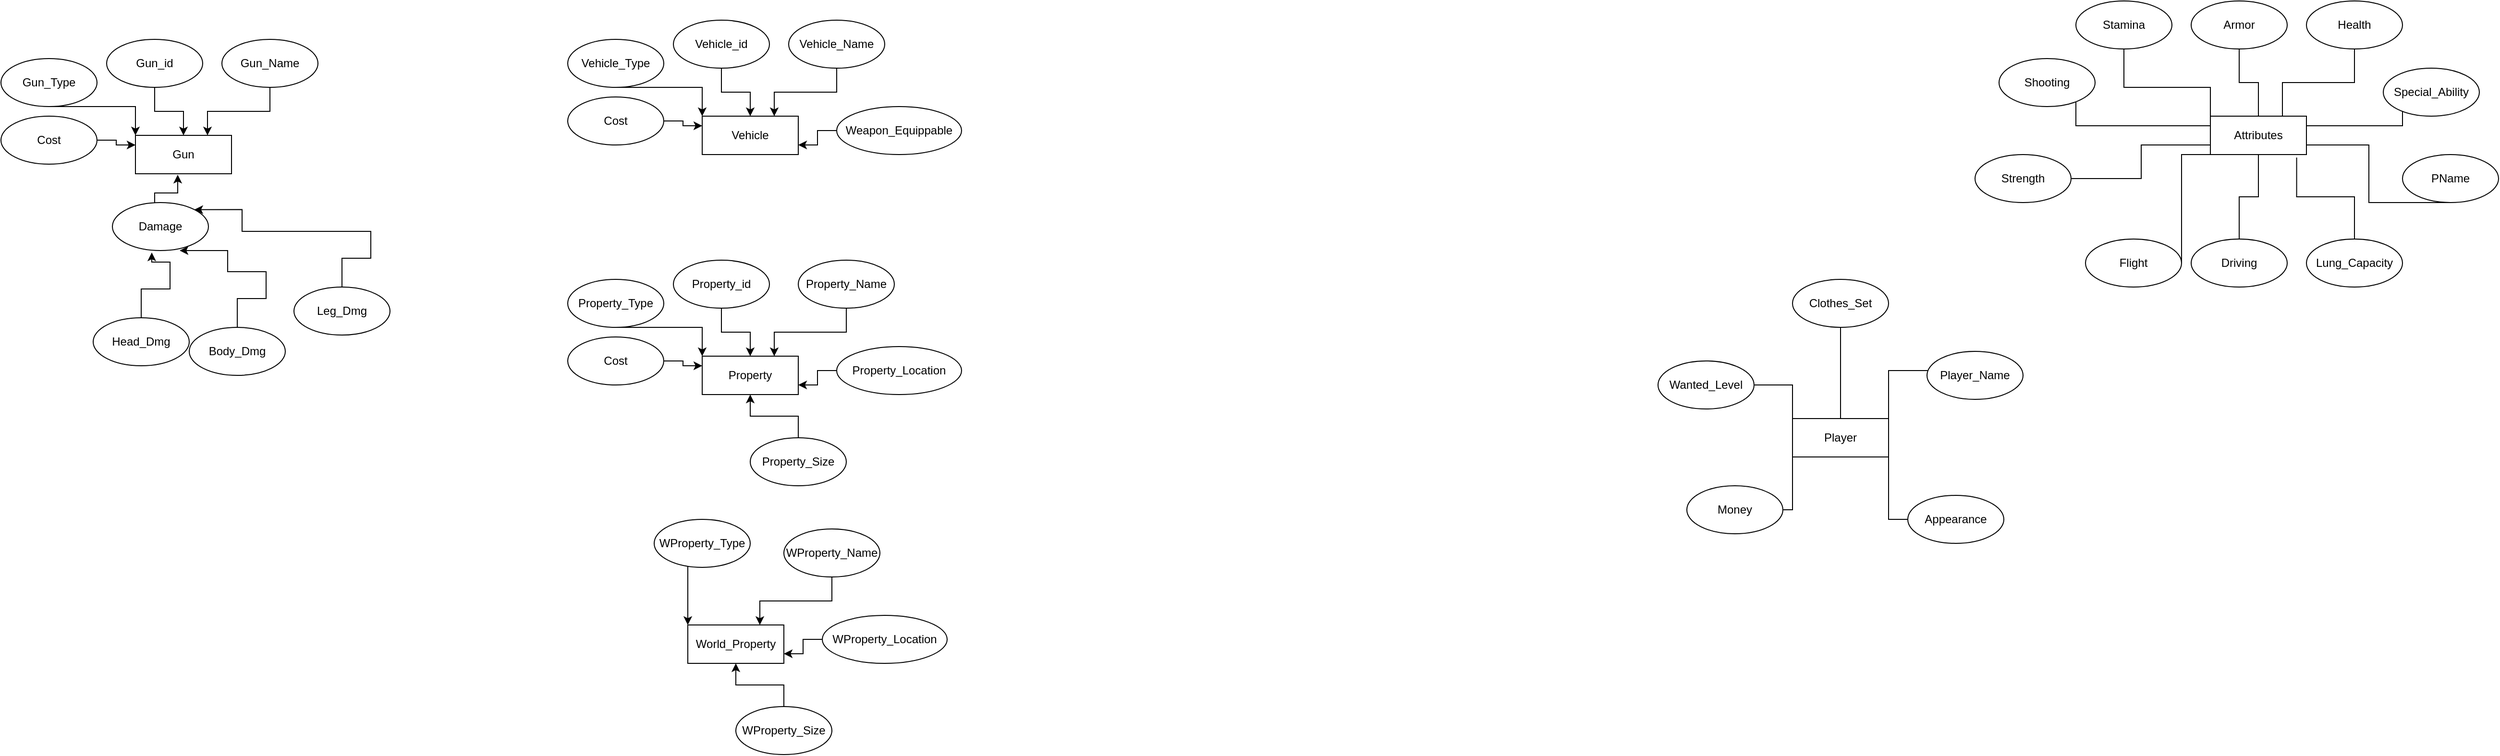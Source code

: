 <mxfile version="15.9.6" type="github" pages="2">
  <diagram id="R2lEEEUBdFMjLlhIrx00" name="Page-1">
    <mxGraphModel dx="1135" dy="1233" grid="1" gridSize="10" guides="1" tooltips="1" connect="1" arrows="1" fold="1" page="1" pageScale="1" pageWidth="850" pageHeight="1100" math="0" shadow="0" extFonts="Permanent Marker^https://fonts.googleapis.com/css?family=Permanent+Marker">
      <root>
        <mxCell id="0" />
        <mxCell id="1" parent="0" />
        <mxCell id="eReQPuj3m7FLNtVl1mEp-63" style="edgeStyle=orthogonalEdgeStyle;rounded=0;orthogonalLoop=1;jettySize=auto;html=1;exitX=1;exitY=1;exitDx=0;exitDy=0;entryX=0;entryY=0.5;entryDx=0;entryDy=0;endArrow=none;endFill=0;" edge="1" parent="1" source="qchl_65KG_xpSbtckRRL-71" target="qchl_65KG_xpSbtckRRL-77">
          <mxGeometry relative="1" as="geometry" />
        </mxCell>
        <mxCell id="eReQPuj3m7FLNtVl1mEp-64" style="edgeStyle=orthogonalEdgeStyle;rounded=0;orthogonalLoop=1;jettySize=auto;html=1;exitX=1;exitY=0;exitDx=0;exitDy=0;endArrow=none;endFill=0;" edge="1" parent="1" source="qchl_65KG_xpSbtckRRL-71" target="qchl_65KG_xpSbtckRRL-75">
          <mxGeometry relative="1" as="geometry">
            <Array as="points">
              <mxPoint x="1985" y="455" />
            </Array>
          </mxGeometry>
        </mxCell>
        <mxCell id="eReQPuj3m7FLNtVl1mEp-65" style="edgeStyle=orthogonalEdgeStyle;rounded=0;orthogonalLoop=1;jettySize=auto;html=1;entryX=0.5;entryY=1;entryDx=0;entryDy=0;endArrow=none;endFill=0;" edge="1" parent="1" source="qchl_65KG_xpSbtckRRL-71" target="qchl_65KG_xpSbtckRRL-73">
          <mxGeometry relative="1" as="geometry" />
        </mxCell>
        <mxCell id="eReQPuj3m7FLNtVl1mEp-66" style="edgeStyle=orthogonalEdgeStyle;rounded=0;orthogonalLoop=1;jettySize=auto;html=1;exitX=0;exitY=0;exitDx=0;exitDy=0;endArrow=none;endFill=0;" edge="1" parent="1" source="qchl_65KG_xpSbtckRRL-71" target="qchl_65KG_xpSbtckRRL-79">
          <mxGeometry relative="1" as="geometry">
            <Array as="points">
              <mxPoint x="1885" y="470" />
            </Array>
          </mxGeometry>
        </mxCell>
        <mxCell id="eReQPuj3m7FLNtVl1mEp-67" style="edgeStyle=orthogonalEdgeStyle;rounded=0;orthogonalLoop=1;jettySize=auto;html=1;exitX=0;exitY=1;exitDx=0;exitDy=0;endArrow=none;endFill=0;" edge="1" parent="1" source="qchl_65KG_xpSbtckRRL-71" target="qchl_65KG_xpSbtckRRL-89">
          <mxGeometry relative="1" as="geometry">
            <Array as="points">
              <mxPoint x="1885" y="600" />
            </Array>
          </mxGeometry>
        </mxCell>
        <mxCell id="qchl_65KG_xpSbtckRRL-71" value="Player" style="whiteSpace=wrap;html=1;align=center;" parent="1" vertex="1">
          <mxGeometry x="1885" y="505" width="100" height="40" as="geometry" />
        </mxCell>
        <mxCell id="qchl_65KG_xpSbtckRRL-73" value="Clothes_Set" style="ellipse;whiteSpace=wrap;html=1;align=center;" parent="1" vertex="1">
          <mxGeometry x="1885" y="360" width="100" height="50" as="geometry" />
        </mxCell>
        <mxCell id="qchl_65KG_xpSbtckRRL-75" value="Player_Name" style="ellipse;whiteSpace=wrap;html=1;align=center;" parent="1" vertex="1">
          <mxGeometry x="2025" y="435" width="100" height="50" as="geometry" />
        </mxCell>
        <mxCell id="qchl_65KG_xpSbtckRRL-77" value="Appearance" style="ellipse;whiteSpace=wrap;html=1;align=center;" parent="1" vertex="1">
          <mxGeometry x="2005" y="585" width="100" height="50" as="geometry" />
        </mxCell>
        <mxCell id="qchl_65KG_xpSbtckRRL-79" value="Wanted_Level" style="ellipse;whiteSpace=wrap;html=1;align=center;" parent="1" vertex="1">
          <mxGeometry x="1745" y="445" width="100" height="50" as="geometry" />
        </mxCell>
        <mxCell id="qchl_65KG_xpSbtckRRL-89" value="Money" style="ellipse;whiteSpace=wrap;html=1;align=center;" parent="1" vertex="1">
          <mxGeometry x="1775" y="575" width="100" height="50" as="geometry" />
        </mxCell>
        <mxCell id="qchl_65KG_xpSbtckRRL-90" value="Attributes" style="whiteSpace=wrap;html=1;align=center;" parent="1" vertex="1">
          <mxGeometry x="2320" y="190" width="100" height="40" as="geometry" />
        </mxCell>
        <mxCell id="qchl_65KG_xpSbtckRRL-91" style="edgeStyle=orthogonalEdgeStyle;rounded=0;orthogonalLoop=1;jettySize=auto;html=1;endArrow=none;endFill=0;" parent="1" source="qchl_65KG_xpSbtckRRL-92" target="qchl_65KG_xpSbtckRRL-90" edge="1">
          <mxGeometry relative="1" as="geometry" />
        </mxCell>
        <mxCell id="qchl_65KG_xpSbtckRRL-92" value="Armor" style="ellipse;whiteSpace=wrap;html=1;align=center;" parent="1" vertex="1">
          <mxGeometry x="2300" y="70" width="100" height="50" as="geometry" />
        </mxCell>
        <mxCell id="qchl_65KG_xpSbtckRRL-93" style="edgeStyle=orthogonalEdgeStyle;rounded=0;orthogonalLoop=1;jettySize=auto;html=1;entryX=0.75;entryY=0;entryDx=0;entryDy=0;endArrow=none;endFill=0;" parent="1" source="qchl_65KG_xpSbtckRRL-94" target="qchl_65KG_xpSbtckRRL-90" edge="1">
          <mxGeometry relative="1" as="geometry">
            <mxPoint x="2490" y="190" as="targetPoint" />
          </mxGeometry>
        </mxCell>
        <mxCell id="qchl_65KG_xpSbtckRRL-94" value="Health" style="ellipse;whiteSpace=wrap;html=1;align=center;" parent="1" vertex="1">
          <mxGeometry x="2420" y="70" width="100" height="50" as="geometry" />
        </mxCell>
        <mxCell id="qchl_65KG_xpSbtckRRL-95" style="edgeStyle=orthogonalEdgeStyle;rounded=0;orthogonalLoop=1;jettySize=auto;html=1;entryX=0;entryY=0;entryDx=0;entryDy=0;endArrow=none;endFill=0;" parent="1" source="qchl_65KG_xpSbtckRRL-96" target="qchl_65KG_xpSbtckRRL-90" edge="1">
          <mxGeometry relative="1" as="geometry">
            <mxPoint x="2260" y="210" as="targetPoint" />
            <Array as="points">
              <mxPoint x="2320" y="160" />
            </Array>
          </mxGeometry>
        </mxCell>
        <mxCell id="qchl_65KG_xpSbtckRRL-96" value="Stamina" style="ellipse;whiteSpace=wrap;html=1;align=center;" parent="1" vertex="1">
          <mxGeometry x="2180" y="70" width="100" height="50" as="geometry" />
        </mxCell>
        <mxCell id="qchl_65KG_xpSbtckRRL-97" style="edgeStyle=orthogonalEdgeStyle;rounded=0;orthogonalLoop=1;jettySize=auto;html=1;entryX=0;entryY=0.25;entryDx=0;entryDy=0;endArrow=none;endFill=0;" parent="1" source="qchl_65KG_xpSbtckRRL-98" target="qchl_65KG_xpSbtckRRL-90" edge="1">
          <mxGeometry relative="1" as="geometry">
            <mxPoint x="2260" y="270" as="targetPoint" />
            <Array as="points">
              <mxPoint x="2180" y="200" />
            </Array>
          </mxGeometry>
        </mxCell>
        <mxCell id="qchl_65KG_xpSbtckRRL-98" value="Shooting" style="ellipse;whiteSpace=wrap;html=1;align=center;" parent="1" vertex="1">
          <mxGeometry x="2100" y="130" width="100" height="50" as="geometry" />
        </mxCell>
        <mxCell id="qchl_65KG_xpSbtckRRL-99" style="edgeStyle=orthogonalEdgeStyle;rounded=0;orthogonalLoop=1;jettySize=auto;html=1;entryX=0;entryY=0.5;entryDx=0;entryDy=0;endArrow=none;endFill=0;" parent="1" source="qchl_65KG_xpSbtckRRL-100" target="qchl_65KG_xpSbtckRRL-90" edge="1">
          <mxGeometry relative="1" as="geometry">
            <mxPoint x="2330" y="290" as="targetPoint" />
            <Array as="points">
              <mxPoint x="2248" y="255" />
              <mxPoint x="2248" y="220" />
              <mxPoint x="2320" y="220" />
            </Array>
          </mxGeometry>
        </mxCell>
        <mxCell id="qchl_65KG_xpSbtckRRL-100" value="Strength" style="ellipse;whiteSpace=wrap;html=1;align=center;" parent="1" vertex="1">
          <mxGeometry x="2075" y="230" width="100" height="50" as="geometry" />
        </mxCell>
        <mxCell id="qchl_65KG_xpSbtckRRL-101" style="edgeStyle=orthogonalEdgeStyle;rounded=0;orthogonalLoop=1;jettySize=auto;html=1;entryX=0.5;entryY=1;entryDx=0;entryDy=0;endArrow=none;endFill=0;" parent="1" source="qchl_65KG_xpSbtckRRL-102" target="qchl_65KG_xpSbtckRRL-90" edge="1">
          <mxGeometry relative="1" as="geometry">
            <mxPoint x="2430" y="230" as="targetPoint" />
          </mxGeometry>
        </mxCell>
        <mxCell id="qchl_65KG_xpSbtckRRL-102" value="Driving" style="ellipse;whiteSpace=wrap;html=1;align=center;" parent="1" vertex="1">
          <mxGeometry x="2300" y="318" width="100" height="50" as="geometry" />
        </mxCell>
        <mxCell id="qchl_65KG_xpSbtckRRL-103" style="edgeStyle=orthogonalEdgeStyle;rounded=0;orthogonalLoop=1;jettySize=auto;html=1;entryX=0.898;entryY=1.079;entryDx=0;entryDy=0;entryPerimeter=0;endArrow=none;endFill=0;" parent="1" source="qchl_65KG_xpSbtckRRL-104" target="qchl_65KG_xpSbtckRRL-90" edge="1">
          <mxGeometry relative="1" as="geometry">
            <mxPoint x="2545" y="430" as="targetPoint" />
          </mxGeometry>
        </mxCell>
        <mxCell id="qchl_65KG_xpSbtckRRL-104" value="Lung_Capacity" style="ellipse;whiteSpace=wrap;html=1;align=center;" parent="1" vertex="1">
          <mxGeometry x="2420" y="318" width="100" height="50" as="geometry" />
        </mxCell>
        <mxCell id="qchl_65KG_xpSbtckRRL-105" style="edgeStyle=orthogonalEdgeStyle;rounded=0;orthogonalLoop=1;jettySize=auto;html=1;entryX=0.25;entryY=1;entryDx=0;entryDy=0;endArrow=none;endFill=0;" parent="1" source="qchl_65KG_xpSbtckRRL-106" target="qchl_65KG_xpSbtckRRL-90" edge="1">
          <mxGeometry relative="1" as="geometry">
            <mxPoint x="2330" y="280" as="targetPoint" />
            <Array as="points">
              <mxPoint x="2290" y="230" />
            </Array>
          </mxGeometry>
        </mxCell>
        <mxCell id="qchl_65KG_xpSbtckRRL-106" value="Flight" style="ellipse;whiteSpace=wrap;html=1;align=center;" parent="1" vertex="1">
          <mxGeometry x="2190" y="318" width="100" height="50" as="geometry" />
        </mxCell>
        <mxCell id="qchl_65KG_xpSbtckRRL-108" style="edgeStyle=orthogonalEdgeStyle;rounded=0;orthogonalLoop=1;jettySize=auto;html=1;entryX=1;entryY=0.75;entryDx=0;entryDy=0;endArrow=none;endFill=0;" parent="1" source="qchl_65KG_xpSbtckRRL-109" target="qchl_65KG_xpSbtckRRL-90" edge="1">
          <mxGeometry relative="1" as="geometry">
            <mxPoint x="2600" y="170" as="targetPoint" />
            <Array as="points">
              <mxPoint x="2600" y="280" />
              <mxPoint x="2485" y="280" />
              <mxPoint x="2485" y="220" />
            </Array>
          </mxGeometry>
        </mxCell>
        <mxCell id="qchl_65KG_xpSbtckRRL-109" value="PName" style="ellipse;whiteSpace=wrap;html=1;align=center;" parent="1" vertex="1">
          <mxGeometry x="2520" y="230" width="100" height="50" as="geometry" />
        </mxCell>
        <mxCell id="qchl_65KG_xpSbtckRRL-110" style="edgeStyle=orthogonalEdgeStyle;rounded=0;orthogonalLoop=1;jettySize=auto;html=1;entryX=1;entryY=0.25;entryDx=0;entryDy=0;endArrow=none;endFill=0;" parent="1" source="qchl_65KG_xpSbtckRRL-111" target="qchl_65KG_xpSbtckRRL-90" edge="1">
          <mxGeometry relative="1" as="geometry">
            <mxPoint x="2639.8" y="173.16" as="targetPoint" />
            <Array as="points">
              <mxPoint x="2520" y="200" />
            </Array>
          </mxGeometry>
        </mxCell>
        <mxCell id="qchl_65KG_xpSbtckRRL-111" value="Special_Ability" style="ellipse;whiteSpace=wrap;html=1;align=center;" parent="1" vertex="1">
          <mxGeometry x="2500" y="140" width="100" height="50" as="geometry" />
        </mxCell>
        <mxCell id="eReQPuj3m7FLNtVl1mEp-13" value="Gun" style="whiteSpace=wrap;html=1;align=center;" vertex="1" parent="1">
          <mxGeometry x="160" y="210" width="100" height="40" as="geometry" />
        </mxCell>
        <mxCell id="eReQPuj3m7FLNtVl1mEp-14" style="edgeStyle=orthogonalEdgeStyle;rounded=0;orthogonalLoop=1;jettySize=auto;html=1;" edge="1" parent="1" source="eReQPuj3m7FLNtVl1mEp-15" target="eReQPuj3m7FLNtVl1mEp-13">
          <mxGeometry relative="1" as="geometry" />
        </mxCell>
        <mxCell id="eReQPuj3m7FLNtVl1mEp-15" value="Gun_id" style="ellipse;whiteSpace=wrap;html=1;align=center;" vertex="1" parent="1">
          <mxGeometry x="130" y="110" width="100" height="50" as="geometry" />
        </mxCell>
        <mxCell id="eReQPuj3m7FLNtVl1mEp-16" style="edgeStyle=orthogonalEdgeStyle;rounded=0;orthogonalLoop=1;jettySize=auto;html=1;entryX=0.75;entryY=0;entryDx=0;entryDy=0;" edge="1" parent="1" source="eReQPuj3m7FLNtVl1mEp-17" target="eReQPuj3m7FLNtVl1mEp-13">
          <mxGeometry relative="1" as="geometry">
            <mxPoint x="330" y="210" as="targetPoint" />
          </mxGeometry>
        </mxCell>
        <mxCell id="eReQPuj3m7FLNtVl1mEp-17" value="Gun_Name" style="ellipse;whiteSpace=wrap;html=1;align=center;" vertex="1" parent="1">
          <mxGeometry x="250" y="110" width="100" height="50" as="geometry" />
        </mxCell>
        <mxCell id="eReQPuj3m7FLNtVl1mEp-18" style="edgeStyle=orthogonalEdgeStyle;rounded=0;orthogonalLoop=1;jettySize=auto;html=1;entryX=0;entryY=0;entryDx=0;entryDy=0;" edge="1" parent="1" source="eReQPuj3m7FLNtVl1mEp-19" target="eReQPuj3m7FLNtVl1mEp-13">
          <mxGeometry relative="1" as="geometry">
            <mxPoint x="100" y="230" as="targetPoint" />
            <Array as="points">
              <mxPoint x="160" y="180" />
            </Array>
          </mxGeometry>
        </mxCell>
        <mxCell id="eReQPuj3m7FLNtVl1mEp-19" value="Gun_Type" style="ellipse;whiteSpace=wrap;html=1;align=center;" vertex="1" parent="1">
          <mxGeometry x="20" y="130" width="100" height="50" as="geometry" />
        </mxCell>
        <mxCell id="eReQPuj3m7FLNtVl1mEp-20" style="edgeStyle=orthogonalEdgeStyle;rounded=0;orthogonalLoop=1;jettySize=auto;html=1;entryX=0;entryY=0.25;entryDx=0;entryDy=0;" edge="1" parent="1" source="eReQPuj3m7FLNtVl1mEp-21" target="eReQPuj3m7FLNtVl1mEp-13">
          <mxGeometry relative="1" as="geometry">
            <mxPoint x="100" y="290" as="targetPoint" />
          </mxGeometry>
        </mxCell>
        <mxCell id="eReQPuj3m7FLNtVl1mEp-21" value="Cost" style="ellipse;whiteSpace=wrap;html=1;align=center;" vertex="1" parent="1">
          <mxGeometry x="20" y="190" width="100" height="50" as="geometry" />
        </mxCell>
        <mxCell id="eReQPuj3m7FLNtVl1mEp-22" style="edgeStyle=orthogonalEdgeStyle;rounded=0;orthogonalLoop=1;jettySize=auto;html=1;entryX=0.44;entryY=1.025;entryDx=0;entryDy=0;entryPerimeter=0;" edge="1" parent="1" source="eReQPuj3m7FLNtVl1mEp-23" target="eReQPuj3m7FLNtVl1mEp-13">
          <mxGeometry relative="1" as="geometry">
            <mxPoint x="140" y="360" as="targetPoint" />
            <Array as="points">
              <mxPoint x="180" y="330" />
              <mxPoint x="180" y="270" />
              <mxPoint x="204" y="270" />
            </Array>
          </mxGeometry>
        </mxCell>
        <mxCell id="eReQPuj3m7FLNtVl1mEp-23" value="Damage" style="ellipse;whiteSpace=wrap;html=1;align=center;" vertex="1" parent="1">
          <mxGeometry x="136" y="280" width="100" height="50" as="geometry" />
        </mxCell>
        <mxCell id="eReQPuj3m7FLNtVl1mEp-24" style="edgeStyle=orthogonalEdgeStyle;rounded=0;orthogonalLoop=1;jettySize=auto;html=1;entryX=0.41;entryY=1.04;entryDx=0;entryDy=0;entryPerimeter=0;" edge="1" parent="1" source="eReQPuj3m7FLNtVl1mEp-25" target="eReQPuj3m7FLNtVl1mEp-23">
          <mxGeometry relative="1" as="geometry">
            <mxPoint x="196" y="500" as="targetPoint" />
            <Array as="points">
              <mxPoint x="166" y="370" />
              <mxPoint x="196" y="370" />
              <mxPoint x="196" y="342" />
            </Array>
          </mxGeometry>
        </mxCell>
        <mxCell id="eReQPuj3m7FLNtVl1mEp-25" value="Head_Dmg" style="ellipse;whiteSpace=wrap;html=1;align=center;" vertex="1" parent="1">
          <mxGeometry x="116" y="400" width="100" height="50" as="geometry" />
        </mxCell>
        <mxCell id="eReQPuj3m7FLNtVl1mEp-26" style="edgeStyle=orthogonalEdgeStyle;rounded=0;orthogonalLoop=1;jettySize=auto;html=1;entryX=0.7;entryY=1;entryDx=0;entryDy=0;entryPerimeter=0;" edge="1" parent="1" source="eReQPuj3m7FLNtVl1mEp-27" target="eReQPuj3m7FLNtVl1mEp-23">
          <mxGeometry relative="1" as="geometry">
            <mxPoint x="327" y="352" as="targetPoint" />
            <Array as="points">
              <mxPoint x="266" y="380" />
              <mxPoint x="296" y="380" />
              <mxPoint x="296" y="352" />
              <mxPoint x="256" y="352" />
            </Array>
          </mxGeometry>
        </mxCell>
        <mxCell id="eReQPuj3m7FLNtVl1mEp-27" value="Body_Dmg" style="ellipse;whiteSpace=wrap;html=1;align=center;" vertex="1" parent="1">
          <mxGeometry x="216" y="410" width="100" height="50" as="geometry" />
        </mxCell>
        <mxCell id="eReQPuj3m7FLNtVl1mEp-28" style="edgeStyle=orthogonalEdgeStyle;rounded=0;orthogonalLoop=1;jettySize=auto;html=1;entryX=1;entryY=0;entryDx=0;entryDy=0;" edge="1" parent="1" source="eReQPuj3m7FLNtVl1mEp-29" target="eReQPuj3m7FLNtVl1mEp-23">
          <mxGeometry relative="1" as="geometry">
            <mxPoint x="436" y="310" as="targetPoint" />
            <Array as="points">
              <mxPoint x="375" y="338" />
              <mxPoint x="405" y="338" />
              <mxPoint x="405" y="310" />
              <mxPoint x="271" y="310" />
            </Array>
          </mxGeometry>
        </mxCell>
        <mxCell id="eReQPuj3m7FLNtVl1mEp-29" value="Leg_Dmg" style="ellipse;whiteSpace=wrap;html=1;align=center;" vertex="1" parent="1">
          <mxGeometry x="325" y="368" width="100" height="50" as="geometry" />
        </mxCell>
        <mxCell id="eReQPuj3m7FLNtVl1mEp-30" value="Vehicle" style="whiteSpace=wrap;html=1;align=center;" vertex="1" parent="1">
          <mxGeometry x="750" y="190" width="100" height="40" as="geometry" />
        </mxCell>
        <mxCell id="eReQPuj3m7FLNtVl1mEp-31" style="edgeStyle=orthogonalEdgeStyle;rounded=0;orthogonalLoop=1;jettySize=auto;html=1;" edge="1" parent="1" source="eReQPuj3m7FLNtVl1mEp-32" target="eReQPuj3m7FLNtVl1mEp-30">
          <mxGeometry relative="1" as="geometry" />
        </mxCell>
        <mxCell id="eReQPuj3m7FLNtVl1mEp-32" value="Vehicle_id" style="ellipse;whiteSpace=wrap;html=1;align=center;" vertex="1" parent="1">
          <mxGeometry x="720" y="90" width="100" height="50" as="geometry" />
        </mxCell>
        <mxCell id="eReQPuj3m7FLNtVl1mEp-33" style="edgeStyle=orthogonalEdgeStyle;rounded=0;orthogonalLoop=1;jettySize=auto;html=1;entryX=0.75;entryY=0;entryDx=0;entryDy=0;" edge="1" parent="1" source="eReQPuj3m7FLNtVl1mEp-34" target="eReQPuj3m7FLNtVl1mEp-30">
          <mxGeometry relative="1" as="geometry">
            <mxPoint x="920" y="190" as="targetPoint" />
          </mxGeometry>
        </mxCell>
        <mxCell id="eReQPuj3m7FLNtVl1mEp-34" value="Vehicle_Name" style="ellipse;whiteSpace=wrap;html=1;align=center;" vertex="1" parent="1">
          <mxGeometry x="840" y="90" width="100" height="50" as="geometry" />
        </mxCell>
        <mxCell id="eReQPuj3m7FLNtVl1mEp-35" style="edgeStyle=orthogonalEdgeStyle;rounded=0;orthogonalLoop=1;jettySize=auto;html=1;entryX=0;entryY=0;entryDx=0;entryDy=0;" edge="1" parent="1" source="eReQPuj3m7FLNtVl1mEp-36" target="eReQPuj3m7FLNtVl1mEp-30">
          <mxGeometry relative="1" as="geometry">
            <mxPoint x="690" y="210" as="targetPoint" />
            <Array as="points">
              <mxPoint x="750" y="160" />
            </Array>
          </mxGeometry>
        </mxCell>
        <mxCell id="eReQPuj3m7FLNtVl1mEp-36" value="Vehicle_Type" style="ellipse;whiteSpace=wrap;html=1;align=center;" vertex="1" parent="1">
          <mxGeometry x="610" y="110" width="100" height="50" as="geometry" />
        </mxCell>
        <mxCell id="eReQPuj3m7FLNtVl1mEp-37" style="edgeStyle=orthogonalEdgeStyle;rounded=0;orthogonalLoop=1;jettySize=auto;html=1;entryX=0;entryY=0.25;entryDx=0;entryDy=0;" edge="1" parent="1" source="eReQPuj3m7FLNtVl1mEp-38" target="eReQPuj3m7FLNtVl1mEp-30">
          <mxGeometry relative="1" as="geometry">
            <mxPoint x="690" y="270" as="targetPoint" />
          </mxGeometry>
        </mxCell>
        <mxCell id="eReQPuj3m7FLNtVl1mEp-38" value="Cost" style="ellipse;whiteSpace=wrap;html=1;align=center;" vertex="1" parent="1">
          <mxGeometry x="610" y="170" width="100" height="50" as="geometry" />
        </mxCell>
        <mxCell id="eReQPuj3m7FLNtVl1mEp-39" style="edgeStyle=orthogonalEdgeStyle;rounded=0;orthogonalLoop=1;jettySize=auto;html=1;entryX=1;entryY=0.75;entryDx=0;entryDy=0;" edge="1" parent="1" source="eReQPuj3m7FLNtVl1mEp-40" target="eReQPuj3m7FLNtVl1mEp-30">
          <mxGeometry relative="1" as="geometry">
            <mxPoint x="1030" y="210" as="targetPoint" />
          </mxGeometry>
        </mxCell>
        <mxCell id="eReQPuj3m7FLNtVl1mEp-40" value="Weapon_Equippable" style="ellipse;whiteSpace=wrap;html=1;align=center;" vertex="1" parent="1">
          <mxGeometry x="890" y="180" width="130" height="50" as="geometry" />
        </mxCell>
        <mxCell id="eReQPuj3m7FLNtVl1mEp-41" value="Property" style="whiteSpace=wrap;html=1;align=center;" vertex="1" parent="1">
          <mxGeometry x="750" y="440" width="100" height="40" as="geometry" />
        </mxCell>
        <mxCell id="eReQPuj3m7FLNtVl1mEp-42" style="edgeStyle=orthogonalEdgeStyle;rounded=0;orthogonalLoop=1;jettySize=auto;html=1;" edge="1" parent="1" source="eReQPuj3m7FLNtVl1mEp-43" target="eReQPuj3m7FLNtVl1mEp-41">
          <mxGeometry relative="1" as="geometry" />
        </mxCell>
        <mxCell id="eReQPuj3m7FLNtVl1mEp-43" value="Property_id" style="ellipse;whiteSpace=wrap;html=1;align=center;" vertex="1" parent="1">
          <mxGeometry x="720" y="340" width="100" height="50" as="geometry" />
        </mxCell>
        <mxCell id="eReQPuj3m7FLNtVl1mEp-44" style="edgeStyle=orthogonalEdgeStyle;rounded=0;orthogonalLoop=1;jettySize=auto;html=1;entryX=0.75;entryY=0;entryDx=0;entryDy=0;" edge="1" parent="1" source="eReQPuj3m7FLNtVl1mEp-45" target="eReQPuj3m7FLNtVl1mEp-41">
          <mxGeometry relative="1" as="geometry">
            <mxPoint x="920" y="440" as="targetPoint" />
          </mxGeometry>
        </mxCell>
        <mxCell id="eReQPuj3m7FLNtVl1mEp-45" value="Property_Name" style="ellipse;whiteSpace=wrap;html=1;align=center;" vertex="1" parent="1">
          <mxGeometry x="850" y="340" width="100" height="50" as="geometry" />
        </mxCell>
        <mxCell id="eReQPuj3m7FLNtVl1mEp-46" style="edgeStyle=orthogonalEdgeStyle;rounded=0;orthogonalLoop=1;jettySize=auto;html=1;entryX=0;entryY=0;entryDx=0;entryDy=0;" edge="1" parent="1" source="eReQPuj3m7FLNtVl1mEp-47" target="eReQPuj3m7FLNtVl1mEp-41">
          <mxGeometry relative="1" as="geometry">
            <mxPoint x="690" y="460" as="targetPoint" />
            <Array as="points">
              <mxPoint x="750" y="410" />
            </Array>
          </mxGeometry>
        </mxCell>
        <mxCell id="eReQPuj3m7FLNtVl1mEp-47" value="Property_Type" style="ellipse;whiteSpace=wrap;html=1;align=center;" vertex="1" parent="1">
          <mxGeometry x="610" y="360" width="100" height="50" as="geometry" />
        </mxCell>
        <mxCell id="eReQPuj3m7FLNtVl1mEp-48" style="edgeStyle=orthogonalEdgeStyle;rounded=0;orthogonalLoop=1;jettySize=auto;html=1;entryX=0;entryY=0.25;entryDx=0;entryDy=0;" edge="1" parent="1" source="eReQPuj3m7FLNtVl1mEp-49" target="eReQPuj3m7FLNtVl1mEp-41">
          <mxGeometry relative="1" as="geometry">
            <mxPoint x="690" y="520" as="targetPoint" />
          </mxGeometry>
        </mxCell>
        <mxCell id="eReQPuj3m7FLNtVl1mEp-49" value="Cost" style="ellipse;whiteSpace=wrap;html=1;align=center;" vertex="1" parent="1">
          <mxGeometry x="610" y="420" width="100" height="50" as="geometry" />
        </mxCell>
        <mxCell id="eReQPuj3m7FLNtVl1mEp-50" style="edgeStyle=orthogonalEdgeStyle;rounded=0;orthogonalLoop=1;jettySize=auto;html=1;entryX=1;entryY=0.75;entryDx=0;entryDy=0;" edge="1" parent="1" source="eReQPuj3m7FLNtVl1mEp-51" target="eReQPuj3m7FLNtVl1mEp-41">
          <mxGeometry relative="1" as="geometry">
            <mxPoint x="1030" y="460" as="targetPoint" />
          </mxGeometry>
        </mxCell>
        <mxCell id="eReQPuj3m7FLNtVl1mEp-51" value="Property_Location" style="ellipse;whiteSpace=wrap;html=1;align=center;" vertex="1" parent="1">
          <mxGeometry x="890" y="430" width="130" height="50" as="geometry" />
        </mxCell>
        <mxCell id="eReQPuj3m7FLNtVl1mEp-52" style="edgeStyle=orthogonalEdgeStyle;rounded=0;orthogonalLoop=1;jettySize=auto;html=1;" edge="1" parent="1" source="eReQPuj3m7FLNtVl1mEp-53" target="eReQPuj3m7FLNtVl1mEp-41">
          <mxGeometry relative="1" as="geometry" />
        </mxCell>
        <mxCell id="eReQPuj3m7FLNtVl1mEp-53" value="Property_Size" style="ellipse;whiteSpace=wrap;html=1;align=center;" vertex="1" parent="1">
          <mxGeometry x="800" y="525" width="100" height="50" as="geometry" />
        </mxCell>
        <mxCell id="eReQPuj3m7FLNtVl1mEp-54" value="World_Property" style="whiteSpace=wrap;html=1;align=center;" vertex="1" parent="1">
          <mxGeometry x="735" y="720" width="100" height="40" as="geometry" />
        </mxCell>
        <mxCell id="eReQPuj3m7FLNtVl1mEp-55" style="edgeStyle=orthogonalEdgeStyle;rounded=0;orthogonalLoop=1;jettySize=auto;html=1;entryX=0.75;entryY=0;entryDx=0;entryDy=0;" edge="1" parent="1" source="eReQPuj3m7FLNtVl1mEp-56" target="eReQPuj3m7FLNtVl1mEp-54">
          <mxGeometry relative="1" as="geometry">
            <mxPoint x="905" y="720" as="targetPoint" />
          </mxGeometry>
        </mxCell>
        <mxCell id="eReQPuj3m7FLNtVl1mEp-56" value="WProperty_Name" style="ellipse;whiteSpace=wrap;html=1;align=center;" vertex="1" parent="1">
          <mxGeometry x="835" y="620" width="100" height="50" as="geometry" />
        </mxCell>
        <mxCell id="eReQPuj3m7FLNtVl1mEp-57" style="edgeStyle=orthogonalEdgeStyle;rounded=0;orthogonalLoop=1;jettySize=auto;html=1;entryX=0;entryY=0;entryDx=0;entryDy=0;" edge="1" parent="1" source="eReQPuj3m7FLNtVl1mEp-58" target="eReQPuj3m7FLNtVl1mEp-54">
          <mxGeometry relative="1" as="geometry">
            <mxPoint x="675" y="740" as="targetPoint" />
            <Array as="points">
              <mxPoint x="735" y="690" />
            </Array>
          </mxGeometry>
        </mxCell>
        <mxCell id="eReQPuj3m7FLNtVl1mEp-58" value="WProperty_Type" style="ellipse;whiteSpace=wrap;html=1;align=center;" vertex="1" parent="1">
          <mxGeometry x="700" y="610" width="100" height="50" as="geometry" />
        </mxCell>
        <mxCell id="eReQPuj3m7FLNtVl1mEp-59" style="edgeStyle=orthogonalEdgeStyle;rounded=0;orthogonalLoop=1;jettySize=auto;html=1;entryX=1;entryY=0.75;entryDx=0;entryDy=0;" edge="1" parent="1" source="eReQPuj3m7FLNtVl1mEp-60" target="eReQPuj3m7FLNtVl1mEp-54">
          <mxGeometry relative="1" as="geometry">
            <mxPoint x="1015" y="740" as="targetPoint" />
          </mxGeometry>
        </mxCell>
        <mxCell id="eReQPuj3m7FLNtVl1mEp-60" value="WProperty_Location" style="ellipse;whiteSpace=wrap;html=1;align=center;" vertex="1" parent="1">
          <mxGeometry x="875" y="710" width="130" height="50" as="geometry" />
        </mxCell>
        <mxCell id="eReQPuj3m7FLNtVl1mEp-61" style="edgeStyle=orthogonalEdgeStyle;rounded=0;orthogonalLoop=1;jettySize=auto;html=1;" edge="1" parent="1" source="eReQPuj3m7FLNtVl1mEp-62" target="eReQPuj3m7FLNtVl1mEp-54">
          <mxGeometry relative="1" as="geometry" />
        </mxCell>
        <mxCell id="eReQPuj3m7FLNtVl1mEp-62" value="WProperty_Size" style="ellipse;whiteSpace=wrap;html=1;align=center;" vertex="1" parent="1">
          <mxGeometry x="785" y="805" width="100" height="50" as="geometry" />
        </mxCell>
      </root>
    </mxGraphModel>
  </diagram>
  <diagram id="N0MDrk6gwrcIpVZHjptZ" name="Page-2">
    <mxGraphModel dx="1297" dy="1409" grid="1" gridSize="10" guides="1" tooltips="1" connect="1" arrows="1" fold="1" page="1" pageScale="1" pageWidth="827" pageHeight="1169" math="0" shadow="0">
      <root>
        <mxCell id="S_ySvswpd-Fd6EDV8Ecz-0" />
        <mxCell id="S_ySvswpd-Fd6EDV8Ecz-1" parent="S_ySvswpd-Fd6EDV8Ecz-0" />
        <mxCell id="1RJlVSkSbTlHXv3AcvY7-3" value="Gun" style="shape=table;startSize=30;container=1;collapsible=1;childLayout=tableLayout;fixedRows=1;rowLines=0;fontStyle=1;align=center;resizeLast=1;" vertex="1" parent="S_ySvswpd-Fd6EDV8Ecz-1">
          <mxGeometry x="20" y="40" width="180" height="250" as="geometry" />
        </mxCell>
        <mxCell id="1RJlVSkSbTlHXv3AcvY7-4" value="" style="shape=partialRectangle;collapsible=0;dropTarget=0;pointerEvents=0;fillColor=none;top=0;left=0;bottom=1;right=0;points=[[0,0.5],[1,0.5]];portConstraint=eastwest;" vertex="1" parent="1RJlVSkSbTlHXv3AcvY7-3">
          <mxGeometry y="30" width="180" height="30" as="geometry" />
        </mxCell>
        <mxCell id="1RJlVSkSbTlHXv3AcvY7-5" value="PK" style="shape=partialRectangle;connectable=0;fillColor=none;top=0;left=0;bottom=0;right=0;fontStyle=1;overflow=hidden;" vertex="1" parent="1RJlVSkSbTlHXv3AcvY7-4">
          <mxGeometry width="30" height="30" as="geometry">
            <mxRectangle width="30" height="30" as="alternateBounds" />
          </mxGeometry>
        </mxCell>
        <mxCell id="1RJlVSkSbTlHXv3AcvY7-6" value="Gun_Id" style="shape=partialRectangle;connectable=0;fillColor=none;top=0;left=0;bottom=0;right=0;align=left;spacingLeft=6;fontStyle=5;overflow=hidden;" vertex="1" parent="1RJlVSkSbTlHXv3AcvY7-4">
          <mxGeometry x="30" width="150" height="30" as="geometry">
            <mxRectangle width="150" height="30" as="alternateBounds" />
          </mxGeometry>
        </mxCell>
        <mxCell id="1RJlVSkSbTlHXv3AcvY7-7" value="" style="shape=partialRectangle;collapsible=0;dropTarget=0;pointerEvents=0;fillColor=none;top=0;left=0;bottom=0;right=0;points=[[0,0.5],[1,0.5]];portConstraint=eastwest;" vertex="1" parent="1RJlVSkSbTlHXv3AcvY7-3">
          <mxGeometry y="60" width="180" height="30" as="geometry" />
        </mxCell>
        <mxCell id="1RJlVSkSbTlHXv3AcvY7-8" value="" style="shape=partialRectangle;connectable=0;fillColor=none;top=0;left=0;bottom=0;right=0;editable=1;overflow=hidden;" vertex="1" parent="1RJlVSkSbTlHXv3AcvY7-7">
          <mxGeometry width="30" height="30" as="geometry">
            <mxRectangle width="30" height="30" as="alternateBounds" />
          </mxGeometry>
        </mxCell>
        <mxCell id="1RJlVSkSbTlHXv3AcvY7-9" value="Gun_Name" style="shape=partialRectangle;connectable=0;fillColor=none;top=0;left=0;bottom=0;right=0;align=left;spacingLeft=6;overflow=hidden;" vertex="1" parent="1RJlVSkSbTlHXv3AcvY7-7">
          <mxGeometry x="30" width="150" height="30" as="geometry">
            <mxRectangle width="150" height="30" as="alternateBounds" />
          </mxGeometry>
        </mxCell>
        <mxCell id="1RJlVSkSbTlHXv3AcvY7-10" value="" style="shape=partialRectangle;collapsible=0;dropTarget=0;pointerEvents=0;fillColor=none;top=0;left=0;bottom=0;right=0;points=[[0,0.5],[1,0.5]];portConstraint=eastwest;" vertex="1" parent="1RJlVSkSbTlHXv3AcvY7-3">
          <mxGeometry y="90" width="180" height="30" as="geometry" />
        </mxCell>
        <mxCell id="1RJlVSkSbTlHXv3AcvY7-11" value="" style="shape=partialRectangle;connectable=0;fillColor=none;top=0;left=0;bottom=0;right=0;editable=1;overflow=hidden;" vertex="1" parent="1RJlVSkSbTlHXv3AcvY7-10">
          <mxGeometry width="30" height="30" as="geometry">
            <mxRectangle width="30" height="30" as="alternateBounds" />
          </mxGeometry>
        </mxCell>
        <mxCell id="1RJlVSkSbTlHXv3AcvY7-12" value="Gun_Type" style="shape=partialRectangle;connectable=0;fillColor=none;top=0;left=0;bottom=0;right=0;align=left;spacingLeft=6;overflow=hidden;" vertex="1" parent="1RJlVSkSbTlHXv3AcvY7-10">
          <mxGeometry x="30" width="150" height="30" as="geometry">
            <mxRectangle width="150" height="30" as="alternateBounds" />
          </mxGeometry>
        </mxCell>
        <mxCell id="1RJlVSkSbTlHXv3AcvY7-13" value="" style="shape=partialRectangle;collapsible=0;dropTarget=0;pointerEvents=0;fillColor=none;top=0;left=0;bottom=0;right=0;points=[[0,0.5],[1,0.5]];portConstraint=eastwest;" vertex="1" parent="1RJlVSkSbTlHXv3AcvY7-3">
          <mxGeometry y="120" width="180" height="30" as="geometry" />
        </mxCell>
        <mxCell id="1RJlVSkSbTlHXv3AcvY7-14" value="" style="shape=partialRectangle;connectable=0;fillColor=none;top=0;left=0;bottom=0;right=0;editable=1;overflow=hidden;" vertex="1" parent="1RJlVSkSbTlHXv3AcvY7-13">
          <mxGeometry width="30" height="30" as="geometry">
            <mxRectangle width="30" height="30" as="alternateBounds" />
          </mxGeometry>
        </mxCell>
        <mxCell id="1RJlVSkSbTlHXv3AcvY7-15" value="Gun_Cost" style="shape=partialRectangle;connectable=0;fillColor=none;top=0;left=0;bottom=0;right=0;align=left;spacingLeft=6;overflow=hidden;" vertex="1" parent="1RJlVSkSbTlHXv3AcvY7-13">
          <mxGeometry x="30" width="150" height="30" as="geometry">
            <mxRectangle width="150" height="30" as="alternateBounds" />
          </mxGeometry>
        </mxCell>
        <mxCell id="1RJlVSkSbTlHXv3AcvY7-17" value="" style="shape=partialRectangle;collapsible=0;dropTarget=0;pointerEvents=0;fillColor=none;top=0;left=0;bottom=0;right=0;points=[[0,0.5],[1,0.5]];portConstraint=eastwest;" vertex="1" parent="1RJlVSkSbTlHXv3AcvY7-3">
          <mxGeometry y="150" width="180" height="30" as="geometry" />
        </mxCell>
        <mxCell id="1RJlVSkSbTlHXv3AcvY7-18" value="" style="shape=partialRectangle;connectable=0;fillColor=none;top=0;left=0;bottom=0;right=0;editable=1;overflow=hidden;" vertex="1" parent="1RJlVSkSbTlHXv3AcvY7-17">
          <mxGeometry width="30" height="30" as="geometry">
            <mxRectangle width="30" height="30" as="alternateBounds" />
          </mxGeometry>
        </mxCell>
        <mxCell id="1RJlVSkSbTlHXv3AcvY7-19" value="Head_Damage" style="shape=partialRectangle;connectable=0;fillColor=none;top=0;left=0;bottom=0;right=0;align=left;spacingLeft=6;overflow=hidden;" vertex="1" parent="1RJlVSkSbTlHXv3AcvY7-17">
          <mxGeometry x="30" width="150" height="30" as="geometry">
            <mxRectangle width="150" height="30" as="alternateBounds" />
          </mxGeometry>
        </mxCell>
        <mxCell id="1RJlVSkSbTlHXv3AcvY7-20" value="" style="shape=partialRectangle;collapsible=0;dropTarget=0;pointerEvents=0;fillColor=none;top=0;left=0;bottom=0;right=0;points=[[0,0.5],[1,0.5]];portConstraint=eastwest;" vertex="1" parent="1RJlVSkSbTlHXv3AcvY7-3">
          <mxGeometry y="180" width="180" height="30" as="geometry" />
        </mxCell>
        <mxCell id="1RJlVSkSbTlHXv3AcvY7-21" value="" style="shape=partialRectangle;connectable=0;fillColor=none;top=0;left=0;bottom=0;right=0;editable=1;overflow=hidden;" vertex="1" parent="1RJlVSkSbTlHXv3AcvY7-20">
          <mxGeometry width="30" height="30" as="geometry">
            <mxRectangle width="30" height="30" as="alternateBounds" />
          </mxGeometry>
        </mxCell>
        <mxCell id="1RJlVSkSbTlHXv3AcvY7-22" value="Body_Damage" style="shape=partialRectangle;connectable=0;fillColor=none;top=0;left=0;bottom=0;right=0;align=left;spacingLeft=6;overflow=hidden;" vertex="1" parent="1RJlVSkSbTlHXv3AcvY7-20">
          <mxGeometry x="30" width="150" height="30" as="geometry">
            <mxRectangle width="150" height="30" as="alternateBounds" />
          </mxGeometry>
        </mxCell>
        <mxCell id="1RJlVSkSbTlHXv3AcvY7-23" value="" style="shape=partialRectangle;collapsible=0;dropTarget=0;pointerEvents=0;fillColor=none;top=0;left=0;bottom=0;right=0;points=[[0,0.5],[1,0.5]];portConstraint=eastwest;" vertex="1" parent="1RJlVSkSbTlHXv3AcvY7-3">
          <mxGeometry y="210" width="180" height="30" as="geometry" />
        </mxCell>
        <mxCell id="1RJlVSkSbTlHXv3AcvY7-24" value="" style="shape=partialRectangle;connectable=0;fillColor=none;top=0;left=0;bottom=0;right=0;editable=1;overflow=hidden;" vertex="1" parent="1RJlVSkSbTlHXv3AcvY7-23">
          <mxGeometry width="30" height="30" as="geometry">
            <mxRectangle width="30" height="30" as="alternateBounds" />
          </mxGeometry>
        </mxCell>
        <mxCell id="1RJlVSkSbTlHXv3AcvY7-25" value="Leg_Damage" style="shape=partialRectangle;connectable=0;fillColor=none;top=0;left=0;bottom=0;right=0;align=left;spacingLeft=6;overflow=hidden;" vertex="1" parent="1RJlVSkSbTlHXv3AcvY7-23">
          <mxGeometry x="30" width="150" height="30" as="geometry">
            <mxRectangle width="150" height="30" as="alternateBounds" />
          </mxGeometry>
        </mxCell>
        <mxCell id="1RJlVSkSbTlHXv3AcvY7-29" value="Player" style="shape=table;startSize=30;container=1;collapsible=1;childLayout=tableLayout;fixedRows=1;rowLines=0;fontStyle=1;align=center;resizeLast=1;" vertex="1" parent="S_ySvswpd-Fd6EDV8Ecz-1">
          <mxGeometry x="323" y="540" width="180" height="190" as="geometry" />
        </mxCell>
        <mxCell id="1RJlVSkSbTlHXv3AcvY7-30" value="" style="shape=partialRectangle;collapsible=0;dropTarget=0;pointerEvents=0;fillColor=none;top=0;left=0;bottom=1;right=0;points=[[0,0.5],[1,0.5]];portConstraint=eastwest;" vertex="1" parent="1RJlVSkSbTlHXv3AcvY7-29">
          <mxGeometry y="30" width="180" height="30" as="geometry" />
        </mxCell>
        <mxCell id="1RJlVSkSbTlHXv3AcvY7-31" value="PK" style="shape=partialRectangle;connectable=0;fillColor=none;top=0;left=0;bottom=0;right=0;fontStyle=1;overflow=hidden;" vertex="1" parent="1RJlVSkSbTlHXv3AcvY7-30">
          <mxGeometry width="30" height="30" as="geometry">
            <mxRectangle width="30" height="30" as="alternateBounds" />
          </mxGeometry>
        </mxCell>
        <mxCell id="1RJlVSkSbTlHXv3AcvY7-32" value="Player_Name" style="shape=partialRectangle;connectable=0;fillColor=none;top=0;left=0;bottom=0;right=0;align=left;spacingLeft=6;fontStyle=5;overflow=hidden;" vertex="1" parent="1RJlVSkSbTlHXv3AcvY7-30">
          <mxGeometry x="30" width="150" height="30" as="geometry">
            <mxRectangle width="150" height="30" as="alternateBounds" />
          </mxGeometry>
        </mxCell>
        <mxCell id="1RJlVSkSbTlHXv3AcvY7-33" value="" style="shape=partialRectangle;collapsible=0;dropTarget=0;pointerEvents=0;fillColor=none;top=0;left=0;bottom=0;right=0;points=[[0,0.5],[1,0.5]];portConstraint=eastwest;" vertex="1" parent="1RJlVSkSbTlHXv3AcvY7-29">
          <mxGeometry y="60" width="180" height="30" as="geometry" />
        </mxCell>
        <mxCell id="1RJlVSkSbTlHXv3AcvY7-34" value="" style="shape=partialRectangle;connectable=0;fillColor=none;top=0;left=0;bottom=0;right=0;editable=1;overflow=hidden;" vertex="1" parent="1RJlVSkSbTlHXv3AcvY7-33">
          <mxGeometry width="30" height="30" as="geometry">
            <mxRectangle width="30" height="30" as="alternateBounds" />
          </mxGeometry>
        </mxCell>
        <mxCell id="1RJlVSkSbTlHXv3AcvY7-35" value="Wanted_Level" style="shape=partialRectangle;connectable=0;fillColor=none;top=0;left=0;bottom=0;right=0;align=left;spacingLeft=6;overflow=hidden;" vertex="1" parent="1RJlVSkSbTlHXv3AcvY7-33">
          <mxGeometry x="30" width="150" height="30" as="geometry">
            <mxRectangle width="150" height="30" as="alternateBounds" />
          </mxGeometry>
        </mxCell>
        <mxCell id="1RJlVSkSbTlHXv3AcvY7-36" value="" style="shape=partialRectangle;collapsible=0;dropTarget=0;pointerEvents=0;fillColor=none;top=0;left=0;bottom=0;right=0;points=[[0,0.5],[1,0.5]];portConstraint=eastwest;" vertex="1" parent="1RJlVSkSbTlHXv3AcvY7-29">
          <mxGeometry y="90" width="180" height="30" as="geometry" />
        </mxCell>
        <mxCell id="1RJlVSkSbTlHXv3AcvY7-37" value="" style="shape=partialRectangle;connectable=0;fillColor=none;top=0;left=0;bottom=0;right=0;editable=1;overflow=hidden;" vertex="1" parent="1RJlVSkSbTlHXv3AcvY7-36">
          <mxGeometry width="30" height="30" as="geometry">
            <mxRectangle width="30" height="30" as="alternateBounds" />
          </mxGeometry>
        </mxCell>
        <mxCell id="1RJlVSkSbTlHXv3AcvY7-38" value="Money" style="shape=partialRectangle;connectable=0;fillColor=none;top=0;left=0;bottom=0;right=0;align=left;spacingLeft=6;overflow=hidden;" vertex="1" parent="1RJlVSkSbTlHXv3AcvY7-36">
          <mxGeometry x="30" width="150" height="30" as="geometry">
            <mxRectangle width="150" height="30" as="alternateBounds" />
          </mxGeometry>
        </mxCell>
        <mxCell id="1RJlVSkSbTlHXv3AcvY7-39" value="" style="shape=partialRectangle;collapsible=0;dropTarget=0;pointerEvents=0;fillColor=none;top=0;left=0;bottom=0;right=0;points=[[0,0.5],[1,0.5]];portConstraint=eastwest;" vertex="1" parent="1RJlVSkSbTlHXv3AcvY7-29">
          <mxGeometry y="120" width="180" height="30" as="geometry" />
        </mxCell>
        <mxCell id="1RJlVSkSbTlHXv3AcvY7-40" value="" style="shape=partialRectangle;connectable=0;fillColor=none;top=0;left=0;bottom=0;right=0;editable=1;overflow=hidden;" vertex="1" parent="1RJlVSkSbTlHXv3AcvY7-39">
          <mxGeometry width="30" height="30" as="geometry">
            <mxRectangle width="30" height="30" as="alternateBounds" />
          </mxGeometry>
        </mxCell>
        <mxCell id="1RJlVSkSbTlHXv3AcvY7-41" value="Appearance" style="shape=partialRectangle;connectable=0;fillColor=none;top=0;left=0;bottom=0;right=0;align=left;spacingLeft=6;overflow=hidden;" vertex="1" parent="1RJlVSkSbTlHXv3AcvY7-39">
          <mxGeometry x="30" width="150" height="30" as="geometry">
            <mxRectangle width="150" height="30" as="alternateBounds" />
          </mxGeometry>
        </mxCell>
        <mxCell id="1RJlVSkSbTlHXv3AcvY7-42" value="" style="shape=partialRectangle;collapsible=0;dropTarget=0;pointerEvents=0;fillColor=none;top=0;left=0;bottom=0;right=0;points=[[0,0.5],[1,0.5]];portConstraint=eastwest;" vertex="1" parent="1RJlVSkSbTlHXv3AcvY7-29">
          <mxGeometry y="150" width="180" height="30" as="geometry" />
        </mxCell>
        <mxCell id="1RJlVSkSbTlHXv3AcvY7-43" value="" style="shape=partialRectangle;connectable=0;fillColor=none;top=0;left=0;bottom=0;right=0;editable=1;overflow=hidden;" vertex="1" parent="1RJlVSkSbTlHXv3AcvY7-42">
          <mxGeometry width="30" height="30" as="geometry">
            <mxRectangle width="30" height="30" as="alternateBounds" />
          </mxGeometry>
        </mxCell>
        <mxCell id="1RJlVSkSbTlHXv3AcvY7-44" value="Clothes_Set" style="shape=partialRectangle;connectable=0;fillColor=none;top=0;left=0;bottom=0;right=0;align=left;spacingLeft=6;overflow=hidden;" vertex="1" parent="1RJlVSkSbTlHXv3AcvY7-42">
          <mxGeometry x="30" width="150" height="30" as="geometry">
            <mxRectangle width="150" height="30" as="alternateBounds" />
          </mxGeometry>
        </mxCell>
        <mxCell id="1RJlVSkSbTlHXv3AcvY7-51" value="Vehicle" style="shape=table;startSize=30;container=1;collapsible=1;childLayout=tableLayout;fixedRows=1;rowLines=0;fontStyle=1;align=center;resizeLast=1;" vertex="1" parent="S_ySvswpd-Fd6EDV8Ecz-1">
          <mxGeometry x="330" y="40" width="180" height="160" as="geometry" />
        </mxCell>
        <mxCell id="1RJlVSkSbTlHXv3AcvY7-52" value="" style="shape=partialRectangle;collapsible=0;dropTarget=0;pointerEvents=0;fillColor=none;top=0;left=0;bottom=1;right=0;points=[[0,0.5],[1,0.5]];portConstraint=eastwest;" vertex="1" parent="1RJlVSkSbTlHXv3AcvY7-51">
          <mxGeometry y="30" width="180" height="30" as="geometry" />
        </mxCell>
        <mxCell id="1RJlVSkSbTlHXv3AcvY7-53" value="PK" style="shape=partialRectangle;connectable=0;fillColor=none;top=0;left=0;bottom=0;right=0;fontStyle=1;overflow=hidden;" vertex="1" parent="1RJlVSkSbTlHXv3AcvY7-52">
          <mxGeometry width="30" height="30" as="geometry">
            <mxRectangle width="30" height="30" as="alternateBounds" />
          </mxGeometry>
        </mxCell>
        <mxCell id="1RJlVSkSbTlHXv3AcvY7-54" value="Vehicle_Id" style="shape=partialRectangle;connectable=0;fillColor=none;top=0;left=0;bottom=0;right=0;align=left;spacingLeft=6;fontStyle=5;overflow=hidden;" vertex="1" parent="1RJlVSkSbTlHXv3AcvY7-52">
          <mxGeometry x="30" width="150" height="30" as="geometry">
            <mxRectangle width="150" height="30" as="alternateBounds" />
          </mxGeometry>
        </mxCell>
        <mxCell id="1RJlVSkSbTlHXv3AcvY7-55" value="" style="shape=partialRectangle;collapsible=0;dropTarget=0;pointerEvents=0;fillColor=none;top=0;left=0;bottom=0;right=0;points=[[0,0.5],[1,0.5]];portConstraint=eastwest;" vertex="1" parent="1RJlVSkSbTlHXv3AcvY7-51">
          <mxGeometry y="60" width="180" height="30" as="geometry" />
        </mxCell>
        <mxCell id="1RJlVSkSbTlHXv3AcvY7-56" value="" style="shape=partialRectangle;connectable=0;fillColor=none;top=0;left=0;bottom=0;right=0;editable=1;overflow=hidden;" vertex="1" parent="1RJlVSkSbTlHXv3AcvY7-55">
          <mxGeometry width="30" height="30" as="geometry">
            <mxRectangle width="30" height="30" as="alternateBounds" />
          </mxGeometry>
        </mxCell>
        <mxCell id="1RJlVSkSbTlHXv3AcvY7-57" value="Vehicle_Name" style="shape=partialRectangle;connectable=0;fillColor=none;top=0;left=0;bottom=0;right=0;align=left;spacingLeft=6;overflow=hidden;" vertex="1" parent="1RJlVSkSbTlHXv3AcvY7-55">
          <mxGeometry x="30" width="150" height="30" as="geometry">
            <mxRectangle width="150" height="30" as="alternateBounds" />
          </mxGeometry>
        </mxCell>
        <mxCell id="1RJlVSkSbTlHXv3AcvY7-58" value="" style="shape=partialRectangle;collapsible=0;dropTarget=0;pointerEvents=0;fillColor=none;top=0;left=0;bottom=0;right=0;points=[[0,0.5],[1,0.5]];portConstraint=eastwest;" vertex="1" parent="1RJlVSkSbTlHXv3AcvY7-51">
          <mxGeometry y="90" width="180" height="30" as="geometry" />
        </mxCell>
        <mxCell id="1RJlVSkSbTlHXv3AcvY7-59" value="" style="shape=partialRectangle;connectable=0;fillColor=none;top=0;left=0;bottom=0;right=0;editable=1;overflow=hidden;" vertex="1" parent="1RJlVSkSbTlHXv3AcvY7-58">
          <mxGeometry width="30" height="30" as="geometry">
            <mxRectangle width="30" height="30" as="alternateBounds" />
          </mxGeometry>
        </mxCell>
        <mxCell id="1RJlVSkSbTlHXv3AcvY7-60" value="Vehicle_Type" style="shape=partialRectangle;connectable=0;fillColor=none;top=0;left=0;bottom=0;right=0;align=left;spacingLeft=6;overflow=hidden;" vertex="1" parent="1RJlVSkSbTlHXv3AcvY7-58">
          <mxGeometry x="30" width="150" height="30" as="geometry">
            <mxRectangle width="150" height="30" as="alternateBounds" />
          </mxGeometry>
        </mxCell>
        <mxCell id="1RJlVSkSbTlHXv3AcvY7-61" value="" style="shape=partialRectangle;collapsible=0;dropTarget=0;pointerEvents=0;fillColor=none;top=0;left=0;bottom=0;right=0;points=[[0,0.5],[1,0.5]];portConstraint=eastwest;" vertex="1" parent="1RJlVSkSbTlHXv3AcvY7-51">
          <mxGeometry y="120" width="180" height="30" as="geometry" />
        </mxCell>
        <mxCell id="1RJlVSkSbTlHXv3AcvY7-62" value="" style="shape=partialRectangle;connectable=0;fillColor=none;top=0;left=0;bottom=0;right=0;editable=1;overflow=hidden;" vertex="1" parent="1RJlVSkSbTlHXv3AcvY7-61">
          <mxGeometry width="30" height="30" as="geometry">
            <mxRectangle width="30" height="30" as="alternateBounds" />
          </mxGeometry>
        </mxCell>
        <mxCell id="1RJlVSkSbTlHXv3AcvY7-63" value="Vehicle_Cost" style="shape=partialRectangle;connectable=0;fillColor=none;top=0;left=0;bottom=0;right=0;align=left;spacingLeft=6;overflow=hidden;" vertex="1" parent="1RJlVSkSbTlHXv3AcvY7-61">
          <mxGeometry x="30" width="150" height="30" as="geometry">
            <mxRectangle width="150" height="30" as="alternateBounds" />
          </mxGeometry>
        </mxCell>
        <mxCell id="1RJlVSkSbTlHXv3AcvY7-73" value="Property" style="shape=table;startSize=30;container=1;collapsible=1;childLayout=tableLayout;fixedRows=1;rowLines=0;fontStyle=1;align=center;resizeLast=1;" vertex="1" parent="S_ySvswpd-Fd6EDV8Ecz-1">
          <mxGeometry x="610" y="40" width="180" height="190" as="geometry" />
        </mxCell>
        <mxCell id="1RJlVSkSbTlHXv3AcvY7-74" value="" style="shape=partialRectangle;collapsible=0;dropTarget=0;pointerEvents=0;fillColor=none;top=0;left=0;bottom=1;right=0;points=[[0,0.5],[1,0.5]];portConstraint=eastwest;" vertex="1" parent="1RJlVSkSbTlHXv3AcvY7-73">
          <mxGeometry y="30" width="180" height="30" as="geometry" />
        </mxCell>
        <mxCell id="1RJlVSkSbTlHXv3AcvY7-75" value="PK" style="shape=partialRectangle;connectable=0;fillColor=none;top=0;left=0;bottom=0;right=0;fontStyle=1;overflow=hidden;" vertex="1" parent="1RJlVSkSbTlHXv3AcvY7-74">
          <mxGeometry width="30" height="30" as="geometry">
            <mxRectangle width="30" height="30" as="alternateBounds" />
          </mxGeometry>
        </mxCell>
        <mxCell id="1RJlVSkSbTlHXv3AcvY7-76" value="Property_Id" style="shape=partialRectangle;connectable=0;fillColor=none;top=0;left=0;bottom=0;right=0;align=left;spacingLeft=6;fontStyle=5;overflow=hidden;" vertex="1" parent="1RJlVSkSbTlHXv3AcvY7-74">
          <mxGeometry x="30" width="150" height="30" as="geometry">
            <mxRectangle width="150" height="30" as="alternateBounds" />
          </mxGeometry>
        </mxCell>
        <mxCell id="1RJlVSkSbTlHXv3AcvY7-77" value="" style="shape=partialRectangle;collapsible=0;dropTarget=0;pointerEvents=0;fillColor=none;top=0;left=0;bottom=0;right=0;points=[[0,0.5],[1,0.5]];portConstraint=eastwest;" vertex="1" parent="1RJlVSkSbTlHXv3AcvY7-73">
          <mxGeometry y="60" width="180" height="30" as="geometry" />
        </mxCell>
        <mxCell id="1RJlVSkSbTlHXv3AcvY7-78" value="" style="shape=partialRectangle;connectable=0;fillColor=none;top=0;left=0;bottom=0;right=0;editable=1;overflow=hidden;" vertex="1" parent="1RJlVSkSbTlHXv3AcvY7-77">
          <mxGeometry width="30" height="30" as="geometry">
            <mxRectangle width="30" height="30" as="alternateBounds" />
          </mxGeometry>
        </mxCell>
        <mxCell id="1RJlVSkSbTlHXv3AcvY7-79" value="Property_Name" style="shape=partialRectangle;connectable=0;fillColor=none;top=0;left=0;bottom=0;right=0;align=left;spacingLeft=6;overflow=hidden;" vertex="1" parent="1RJlVSkSbTlHXv3AcvY7-77">
          <mxGeometry x="30" width="150" height="30" as="geometry">
            <mxRectangle width="150" height="30" as="alternateBounds" />
          </mxGeometry>
        </mxCell>
        <mxCell id="1RJlVSkSbTlHXv3AcvY7-80" value="" style="shape=partialRectangle;collapsible=0;dropTarget=0;pointerEvents=0;fillColor=none;top=0;left=0;bottom=0;right=0;points=[[0,0.5],[1,0.5]];portConstraint=eastwest;" vertex="1" parent="1RJlVSkSbTlHXv3AcvY7-73">
          <mxGeometry y="90" width="180" height="30" as="geometry" />
        </mxCell>
        <mxCell id="1RJlVSkSbTlHXv3AcvY7-81" value="" style="shape=partialRectangle;connectable=0;fillColor=none;top=0;left=0;bottom=0;right=0;editable=1;overflow=hidden;" vertex="1" parent="1RJlVSkSbTlHXv3AcvY7-80">
          <mxGeometry width="30" height="30" as="geometry">
            <mxRectangle width="30" height="30" as="alternateBounds" />
          </mxGeometry>
        </mxCell>
        <mxCell id="1RJlVSkSbTlHXv3AcvY7-82" value="Property_Type" style="shape=partialRectangle;connectable=0;fillColor=none;top=0;left=0;bottom=0;right=0;align=left;spacingLeft=6;overflow=hidden;" vertex="1" parent="1RJlVSkSbTlHXv3AcvY7-80">
          <mxGeometry x="30" width="150" height="30" as="geometry">
            <mxRectangle width="150" height="30" as="alternateBounds" />
          </mxGeometry>
        </mxCell>
        <mxCell id="1RJlVSkSbTlHXv3AcvY7-83" value="" style="shape=partialRectangle;collapsible=0;dropTarget=0;pointerEvents=0;fillColor=none;top=0;left=0;bottom=0;right=0;points=[[0,0.5],[1,0.5]];portConstraint=eastwest;" vertex="1" parent="1RJlVSkSbTlHXv3AcvY7-73">
          <mxGeometry y="120" width="180" height="30" as="geometry" />
        </mxCell>
        <mxCell id="1RJlVSkSbTlHXv3AcvY7-84" value="" style="shape=partialRectangle;connectable=0;fillColor=none;top=0;left=0;bottom=0;right=0;editable=1;overflow=hidden;" vertex="1" parent="1RJlVSkSbTlHXv3AcvY7-83">
          <mxGeometry width="30" height="30" as="geometry">
            <mxRectangle width="30" height="30" as="alternateBounds" />
          </mxGeometry>
        </mxCell>
        <mxCell id="1RJlVSkSbTlHXv3AcvY7-85" value="Property_Cost" style="shape=partialRectangle;connectable=0;fillColor=none;top=0;left=0;bottom=0;right=0;align=left;spacingLeft=6;overflow=hidden;" vertex="1" parent="1RJlVSkSbTlHXv3AcvY7-83">
          <mxGeometry x="30" width="150" height="30" as="geometry">
            <mxRectangle width="150" height="30" as="alternateBounds" />
          </mxGeometry>
        </mxCell>
        <mxCell id="1RJlVSkSbTlHXv3AcvY7-86" value="" style="shape=partialRectangle;collapsible=0;dropTarget=0;pointerEvents=0;fillColor=none;top=0;left=0;bottom=0;right=0;points=[[0,0.5],[1,0.5]];portConstraint=eastwest;" vertex="1" parent="1RJlVSkSbTlHXv3AcvY7-73">
          <mxGeometry y="150" width="180" height="30" as="geometry" />
        </mxCell>
        <mxCell id="1RJlVSkSbTlHXv3AcvY7-87" value="" style="shape=partialRectangle;connectable=0;fillColor=none;top=0;left=0;bottom=0;right=0;editable=1;overflow=hidden;" vertex="1" parent="1RJlVSkSbTlHXv3AcvY7-86">
          <mxGeometry width="30" height="30" as="geometry">
            <mxRectangle width="30" height="30" as="alternateBounds" />
          </mxGeometry>
        </mxCell>
        <mxCell id="1RJlVSkSbTlHXv3AcvY7-88" value="Property_Location" style="shape=partialRectangle;connectable=0;fillColor=none;top=0;left=0;bottom=0;right=0;align=left;spacingLeft=6;overflow=hidden;" vertex="1" parent="1RJlVSkSbTlHXv3AcvY7-86">
          <mxGeometry x="30" width="150" height="30" as="geometry">
            <mxRectangle width="150" height="30" as="alternateBounds" />
          </mxGeometry>
        </mxCell>
        <mxCell id="1RJlVSkSbTlHXv3AcvY7-89" value="Attributes" style="shape=table;startSize=30;container=1;collapsible=1;childLayout=tableLayout;fixedRows=1;rowLines=0;fontStyle=1;align=center;resizeLast=1;" vertex="1" parent="S_ySvswpd-Fd6EDV8Ecz-1">
          <mxGeometry x="590" y="480" width="180" height="310" as="geometry" />
        </mxCell>
        <mxCell id="1RJlVSkSbTlHXv3AcvY7-90" value="" style="shape=partialRectangle;collapsible=0;dropTarget=0;pointerEvents=0;fillColor=none;top=0;left=0;bottom=1;right=0;points=[[0,0.5],[1,0.5]];portConstraint=eastwest;" vertex="1" parent="1RJlVSkSbTlHXv3AcvY7-89">
          <mxGeometry y="30" width="180" height="30" as="geometry" />
        </mxCell>
        <mxCell id="1RJlVSkSbTlHXv3AcvY7-91" value="FK" style="shape=partialRectangle;connectable=0;fillColor=none;top=0;left=0;bottom=0;right=0;fontStyle=1;overflow=hidden;" vertex="1" parent="1RJlVSkSbTlHXv3AcvY7-90">
          <mxGeometry width="30" height="30" as="geometry">
            <mxRectangle width="30" height="30" as="alternateBounds" />
          </mxGeometry>
        </mxCell>
        <mxCell id="1RJlVSkSbTlHXv3AcvY7-92" value="Player_Name" style="shape=partialRectangle;connectable=0;fillColor=none;top=0;left=0;bottom=0;right=0;align=left;spacingLeft=6;fontStyle=5;overflow=hidden;" vertex="1" parent="1RJlVSkSbTlHXv3AcvY7-90">
          <mxGeometry x="30" width="150" height="30" as="geometry">
            <mxRectangle width="150" height="30" as="alternateBounds" />
          </mxGeometry>
        </mxCell>
        <mxCell id="1RJlVSkSbTlHXv3AcvY7-93" value="" style="shape=partialRectangle;collapsible=0;dropTarget=0;pointerEvents=0;fillColor=none;top=0;left=0;bottom=0;right=0;points=[[0,0.5],[1,0.5]];portConstraint=eastwest;" vertex="1" parent="1RJlVSkSbTlHXv3AcvY7-89">
          <mxGeometry y="60" width="180" height="30" as="geometry" />
        </mxCell>
        <mxCell id="1RJlVSkSbTlHXv3AcvY7-94" value="" style="shape=partialRectangle;connectable=0;fillColor=none;top=0;left=0;bottom=0;right=0;editable=1;overflow=hidden;" vertex="1" parent="1RJlVSkSbTlHXv3AcvY7-93">
          <mxGeometry width="30" height="30" as="geometry">
            <mxRectangle width="30" height="30" as="alternateBounds" />
          </mxGeometry>
        </mxCell>
        <mxCell id="1RJlVSkSbTlHXv3AcvY7-95" value="Health" style="shape=partialRectangle;connectable=0;fillColor=none;top=0;left=0;bottom=0;right=0;align=left;spacingLeft=6;overflow=hidden;" vertex="1" parent="1RJlVSkSbTlHXv3AcvY7-93">
          <mxGeometry x="30" width="150" height="30" as="geometry">
            <mxRectangle width="150" height="30" as="alternateBounds" />
          </mxGeometry>
        </mxCell>
        <mxCell id="1RJlVSkSbTlHXv3AcvY7-96" value="" style="shape=partialRectangle;collapsible=0;dropTarget=0;pointerEvents=0;fillColor=none;top=0;left=0;bottom=0;right=0;points=[[0,0.5],[1,0.5]];portConstraint=eastwest;" vertex="1" parent="1RJlVSkSbTlHXv3AcvY7-89">
          <mxGeometry y="90" width="180" height="30" as="geometry" />
        </mxCell>
        <mxCell id="1RJlVSkSbTlHXv3AcvY7-97" value="" style="shape=partialRectangle;connectable=0;fillColor=none;top=0;left=0;bottom=0;right=0;editable=1;overflow=hidden;" vertex="1" parent="1RJlVSkSbTlHXv3AcvY7-96">
          <mxGeometry width="30" height="30" as="geometry">
            <mxRectangle width="30" height="30" as="alternateBounds" />
          </mxGeometry>
        </mxCell>
        <mxCell id="1RJlVSkSbTlHXv3AcvY7-98" value="Armor" style="shape=partialRectangle;connectable=0;fillColor=none;top=0;left=0;bottom=0;right=0;align=left;spacingLeft=6;overflow=hidden;" vertex="1" parent="1RJlVSkSbTlHXv3AcvY7-96">
          <mxGeometry x="30" width="150" height="30" as="geometry">
            <mxRectangle width="150" height="30" as="alternateBounds" />
          </mxGeometry>
        </mxCell>
        <mxCell id="1RJlVSkSbTlHXv3AcvY7-99" value="" style="shape=partialRectangle;collapsible=0;dropTarget=0;pointerEvents=0;fillColor=none;top=0;left=0;bottom=0;right=0;points=[[0,0.5],[1,0.5]];portConstraint=eastwest;" vertex="1" parent="1RJlVSkSbTlHXv3AcvY7-89">
          <mxGeometry y="120" width="180" height="30" as="geometry" />
        </mxCell>
        <mxCell id="1RJlVSkSbTlHXv3AcvY7-100" value="" style="shape=partialRectangle;connectable=0;fillColor=none;top=0;left=0;bottom=0;right=0;editable=1;overflow=hidden;" vertex="1" parent="1RJlVSkSbTlHXv3AcvY7-99">
          <mxGeometry width="30" height="30" as="geometry">
            <mxRectangle width="30" height="30" as="alternateBounds" />
          </mxGeometry>
        </mxCell>
        <mxCell id="1RJlVSkSbTlHXv3AcvY7-101" value="Driving    " style="shape=partialRectangle;connectable=0;fillColor=none;top=0;left=0;bottom=0;right=0;align=left;spacingLeft=6;overflow=hidden;" vertex="1" parent="1RJlVSkSbTlHXv3AcvY7-99">
          <mxGeometry x="30" width="150" height="30" as="geometry">
            <mxRectangle width="150" height="30" as="alternateBounds" />
          </mxGeometry>
        </mxCell>
        <mxCell id="1RJlVSkSbTlHXv3AcvY7-102" value="" style="shape=partialRectangle;collapsible=0;dropTarget=0;pointerEvents=0;fillColor=none;top=0;left=0;bottom=0;right=0;points=[[0,0.5],[1,0.5]];portConstraint=eastwest;" vertex="1" parent="1RJlVSkSbTlHXv3AcvY7-89">
          <mxGeometry y="150" width="180" height="30" as="geometry" />
        </mxCell>
        <mxCell id="1RJlVSkSbTlHXv3AcvY7-103" value="" style="shape=partialRectangle;connectable=0;fillColor=none;top=0;left=0;bottom=0;right=0;editable=1;overflow=hidden;" vertex="1" parent="1RJlVSkSbTlHXv3AcvY7-102">
          <mxGeometry width="30" height="30" as="geometry">
            <mxRectangle width="30" height="30" as="alternateBounds" />
          </mxGeometry>
        </mxCell>
        <mxCell id="1RJlVSkSbTlHXv3AcvY7-104" value="Stamina" style="shape=partialRectangle;connectable=0;fillColor=none;top=0;left=0;bottom=0;right=0;align=left;spacingLeft=6;overflow=hidden;" vertex="1" parent="1RJlVSkSbTlHXv3AcvY7-102">
          <mxGeometry x="30" width="150" height="30" as="geometry">
            <mxRectangle width="150" height="30" as="alternateBounds" />
          </mxGeometry>
        </mxCell>
        <mxCell id="1RJlVSkSbTlHXv3AcvY7-105" value="" style="shape=partialRectangle;collapsible=0;dropTarget=0;pointerEvents=0;fillColor=none;top=0;left=0;bottom=0;right=0;points=[[0,0.5],[1,0.5]];portConstraint=eastwest;" vertex="1" parent="1RJlVSkSbTlHXv3AcvY7-89">
          <mxGeometry y="180" width="180" height="30" as="geometry" />
        </mxCell>
        <mxCell id="1RJlVSkSbTlHXv3AcvY7-106" value="" style="shape=partialRectangle;connectable=0;fillColor=none;top=0;left=0;bottom=0;right=0;editable=1;overflow=hidden;" vertex="1" parent="1RJlVSkSbTlHXv3AcvY7-105">
          <mxGeometry width="30" height="30" as="geometry">
            <mxRectangle width="30" height="30" as="alternateBounds" />
          </mxGeometry>
        </mxCell>
        <mxCell id="1RJlVSkSbTlHXv3AcvY7-107" value="Strength" style="shape=partialRectangle;connectable=0;fillColor=none;top=0;left=0;bottom=0;right=0;align=left;spacingLeft=6;overflow=hidden;" vertex="1" parent="1RJlVSkSbTlHXv3AcvY7-105">
          <mxGeometry x="30" width="150" height="30" as="geometry">
            <mxRectangle width="150" height="30" as="alternateBounds" />
          </mxGeometry>
        </mxCell>
        <mxCell id="1RJlVSkSbTlHXv3AcvY7-108" value="" style="shape=partialRectangle;collapsible=0;dropTarget=0;pointerEvents=0;fillColor=none;top=0;left=0;bottom=0;right=0;points=[[0,0.5],[1,0.5]];portConstraint=eastwest;" vertex="1" parent="1RJlVSkSbTlHXv3AcvY7-89">
          <mxGeometry y="210" width="180" height="30" as="geometry" />
        </mxCell>
        <mxCell id="1RJlVSkSbTlHXv3AcvY7-109" value="" style="shape=partialRectangle;connectable=0;fillColor=none;top=0;left=0;bottom=0;right=0;editable=1;overflow=hidden;" vertex="1" parent="1RJlVSkSbTlHXv3AcvY7-108">
          <mxGeometry width="30" height="30" as="geometry">
            <mxRectangle width="30" height="30" as="alternateBounds" />
          </mxGeometry>
        </mxCell>
        <mxCell id="1RJlVSkSbTlHXv3AcvY7-110" value="Flight" style="shape=partialRectangle;connectable=0;fillColor=none;top=0;left=0;bottom=0;right=0;align=left;spacingLeft=6;overflow=hidden;" vertex="1" parent="1RJlVSkSbTlHXv3AcvY7-108">
          <mxGeometry x="30" width="150" height="30" as="geometry">
            <mxRectangle width="150" height="30" as="alternateBounds" />
          </mxGeometry>
        </mxCell>
        <mxCell id="1RJlVSkSbTlHXv3AcvY7-111" value="" style="shape=partialRectangle;collapsible=0;dropTarget=0;pointerEvents=0;fillColor=none;top=0;left=0;bottom=0;right=0;points=[[0,0.5],[1,0.5]];portConstraint=eastwest;" vertex="1" parent="1RJlVSkSbTlHXv3AcvY7-89">
          <mxGeometry y="240" width="180" height="30" as="geometry" />
        </mxCell>
        <mxCell id="1RJlVSkSbTlHXv3AcvY7-112" value="" style="shape=partialRectangle;connectable=0;fillColor=none;top=0;left=0;bottom=0;right=0;editable=1;overflow=hidden;" vertex="1" parent="1RJlVSkSbTlHXv3AcvY7-111">
          <mxGeometry width="30" height="30" as="geometry">
            <mxRectangle width="30" height="30" as="alternateBounds" />
          </mxGeometry>
        </mxCell>
        <mxCell id="1RJlVSkSbTlHXv3AcvY7-113" value="Lung_Capacity" style="shape=partialRectangle;connectable=0;fillColor=none;top=0;left=0;bottom=0;right=0;align=left;spacingLeft=6;overflow=hidden;" vertex="1" parent="1RJlVSkSbTlHXv3AcvY7-111">
          <mxGeometry x="30" width="150" height="30" as="geometry">
            <mxRectangle width="150" height="30" as="alternateBounds" />
          </mxGeometry>
        </mxCell>
        <mxCell id="1RJlVSkSbTlHXv3AcvY7-114" value="" style="shape=partialRectangle;collapsible=0;dropTarget=0;pointerEvents=0;fillColor=none;top=0;left=0;bottom=0;right=0;points=[[0,0.5],[1,0.5]];portConstraint=eastwest;" vertex="1" parent="1RJlVSkSbTlHXv3AcvY7-89">
          <mxGeometry y="270" width="180" height="30" as="geometry" />
        </mxCell>
        <mxCell id="1RJlVSkSbTlHXv3AcvY7-115" value="" style="shape=partialRectangle;connectable=0;fillColor=none;top=0;left=0;bottom=0;right=0;editable=1;overflow=hidden;" vertex="1" parent="1RJlVSkSbTlHXv3AcvY7-114">
          <mxGeometry width="30" height="30" as="geometry">
            <mxRectangle width="30" height="30" as="alternateBounds" />
          </mxGeometry>
        </mxCell>
        <mxCell id="1RJlVSkSbTlHXv3AcvY7-116" value="Shooting" style="shape=partialRectangle;connectable=0;fillColor=none;top=0;left=0;bottom=0;right=0;align=left;spacingLeft=6;overflow=hidden;" vertex="1" parent="1RJlVSkSbTlHXv3AcvY7-114">
          <mxGeometry x="30" width="150" height="30" as="geometry">
            <mxRectangle width="150" height="30" as="alternateBounds" />
          </mxGeometry>
        </mxCell>
        <mxCell id="1RJlVSkSbTlHXv3AcvY7-117" value="Mission" style="shape=table;startSize=30;container=1;collapsible=1;childLayout=tableLayout;fixedRows=1;rowLines=0;fontStyle=1;align=center;resizeLast=1;" vertex="1" parent="S_ySvswpd-Fd6EDV8Ecz-1">
          <mxGeometry x="110" y="890" width="180" height="190" as="geometry" />
        </mxCell>
        <mxCell id="1RJlVSkSbTlHXv3AcvY7-118" value="" style="shape=partialRectangle;collapsible=0;dropTarget=0;pointerEvents=0;fillColor=none;top=0;left=0;bottom=1;right=0;points=[[0,0.5],[1,0.5]];portConstraint=eastwest;" vertex="1" parent="1RJlVSkSbTlHXv3AcvY7-117">
          <mxGeometry y="30" width="180" height="30" as="geometry" />
        </mxCell>
        <mxCell id="1RJlVSkSbTlHXv3AcvY7-119" value="PK" style="shape=partialRectangle;connectable=0;fillColor=none;top=0;left=0;bottom=0;right=0;fontStyle=1;overflow=hidden;" vertex="1" parent="1RJlVSkSbTlHXv3AcvY7-118">
          <mxGeometry width="30" height="30" as="geometry">
            <mxRectangle width="30" height="30" as="alternateBounds" />
          </mxGeometry>
        </mxCell>
        <mxCell id="1RJlVSkSbTlHXv3AcvY7-120" value="Mission_Name" style="shape=partialRectangle;connectable=0;fillColor=none;top=0;left=0;bottom=0;right=0;align=left;spacingLeft=6;fontStyle=5;overflow=hidden;" vertex="1" parent="1RJlVSkSbTlHXv3AcvY7-118">
          <mxGeometry x="30" width="150" height="30" as="geometry">
            <mxRectangle width="150" height="30" as="alternateBounds" />
          </mxGeometry>
        </mxCell>
        <mxCell id="1RJlVSkSbTlHXv3AcvY7-121" value="" style="shape=partialRectangle;collapsible=0;dropTarget=0;pointerEvents=0;fillColor=none;top=0;left=0;bottom=0;right=0;points=[[0,0.5],[1,0.5]];portConstraint=eastwest;" vertex="1" parent="1RJlVSkSbTlHXv3AcvY7-117">
          <mxGeometry y="60" width="180" height="30" as="geometry" />
        </mxCell>
        <mxCell id="1RJlVSkSbTlHXv3AcvY7-122" value="" style="shape=partialRectangle;connectable=0;fillColor=none;top=0;left=0;bottom=0;right=0;editable=1;overflow=hidden;" vertex="1" parent="1RJlVSkSbTlHXv3AcvY7-121">
          <mxGeometry width="30" height="30" as="geometry">
            <mxRectangle width="30" height="30" as="alternateBounds" />
          </mxGeometry>
        </mxCell>
        <mxCell id="1RJlVSkSbTlHXv3AcvY7-123" value="Reward" style="shape=partialRectangle;connectable=0;fillColor=none;top=0;left=0;bottom=0;right=0;align=left;spacingLeft=6;overflow=hidden;" vertex="1" parent="1RJlVSkSbTlHXv3AcvY7-121">
          <mxGeometry x="30" width="150" height="30" as="geometry">
            <mxRectangle width="150" height="30" as="alternateBounds" />
          </mxGeometry>
        </mxCell>
        <mxCell id="1RJlVSkSbTlHXv3AcvY7-124" value="" style="shape=partialRectangle;collapsible=0;dropTarget=0;pointerEvents=0;fillColor=none;top=0;left=0;bottom=0;right=0;points=[[0,0.5],[1,0.5]];portConstraint=eastwest;" vertex="1" parent="1RJlVSkSbTlHXv3AcvY7-117">
          <mxGeometry y="90" width="180" height="30" as="geometry" />
        </mxCell>
        <mxCell id="1RJlVSkSbTlHXv3AcvY7-125" value="" style="shape=partialRectangle;connectable=0;fillColor=none;top=0;left=0;bottom=0;right=0;editable=1;overflow=hidden;" vertex="1" parent="1RJlVSkSbTlHXv3AcvY7-124">
          <mxGeometry width="30" height="30" as="geometry">
            <mxRectangle width="30" height="30" as="alternateBounds" />
          </mxGeometry>
        </mxCell>
        <mxCell id="1RJlVSkSbTlHXv3AcvY7-126" value="Time" style="shape=partialRectangle;connectable=0;fillColor=none;top=0;left=0;bottom=0;right=0;align=left;spacingLeft=6;overflow=hidden;" vertex="1" parent="1RJlVSkSbTlHXv3AcvY7-124">
          <mxGeometry x="30" width="150" height="30" as="geometry">
            <mxRectangle width="150" height="30" as="alternateBounds" />
          </mxGeometry>
        </mxCell>
        <mxCell id="1RJlVSkSbTlHXv3AcvY7-127" value="" style="shape=partialRectangle;collapsible=0;dropTarget=0;pointerEvents=0;fillColor=none;top=0;left=0;bottom=0;right=0;points=[[0,0.5],[1,0.5]];portConstraint=eastwest;" vertex="1" parent="1RJlVSkSbTlHXv3AcvY7-117">
          <mxGeometry y="120" width="180" height="30" as="geometry" />
        </mxCell>
        <mxCell id="1RJlVSkSbTlHXv3AcvY7-128" value="" style="shape=partialRectangle;connectable=0;fillColor=none;top=0;left=0;bottom=0;right=0;editable=1;overflow=hidden;" vertex="1" parent="1RJlVSkSbTlHXv3AcvY7-127">
          <mxGeometry width="30" height="30" as="geometry">
            <mxRectangle width="30" height="30" as="alternateBounds" />
          </mxGeometry>
        </mxCell>
        <mxCell id="1RJlVSkSbTlHXv3AcvY7-129" value="Start_Location" style="shape=partialRectangle;connectable=0;fillColor=none;top=0;left=0;bottom=0;right=0;align=left;spacingLeft=6;overflow=hidden;" vertex="1" parent="1RJlVSkSbTlHXv3AcvY7-127">
          <mxGeometry x="30" width="150" height="30" as="geometry">
            <mxRectangle width="150" height="30" as="alternateBounds" />
          </mxGeometry>
        </mxCell>
        <mxCell id="1RJlVSkSbTlHXv3AcvY7-130" value="" style="shape=partialRectangle;collapsible=0;dropTarget=0;pointerEvents=0;fillColor=none;top=0;left=0;bottom=0;right=0;points=[[0,0.5],[1,0.5]];portConstraint=eastwest;" vertex="1" parent="1RJlVSkSbTlHXv3AcvY7-117">
          <mxGeometry y="150" width="180" height="30" as="geometry" />
        </mxCell>
        <mxCell id="1RJlVSkSbTlHXv3AcvY7-131" value="" style="shape=partialRectangle;connectable=0;fillColor=none;top=0;left=0;bottom=0;right=0;editable=1;overflow=hidden;" vertex="1" parent="1RJlVSkSbTlHXv3AcvY7-130">
          <mxGeometry width="30" height="30" as="geometry">
            <mxRectangle width="30" height="30" as="alternateBounds" />
          </mxGeometry>
        </mxCell>
        <mxCell id="1RJlVSkSbTlHXv3AcvY7-132" value="Player_Name" style="shape=partialRectangle;connectable=0;fillColor=none;top=0;left=0;bottom=0;right=0;align=left;spacingLeft=6;overflow=hidden;" vertex="1" parent="1RJlVSkSbTlHXv3AcvY7-130">
          <mxGeometry x="30" width="150" height="30" as="geometry">
            <mxRectangle width="150" height="30" as="alternateBounds" />
          </mxGeometry>
        </mxCell>
        <mxCell id="1RJlVSkSbTlHXv3AcvY7-133" value="World_Property" style="shape=table;startSize=30;container=1;collapsible=1;childLayout=tableLayout;fixedRows=1;rowLines=0;fontStyle=1;align=center;resizeLast=1;" vertex="1" parent="S_ySvswpd-Fd6EDV8Ecz-1">
          <mxGeometry x="540" y="890" width="180" height="160" as="geometry" />
        </mxCell>
        <mxCell id="1RJlVSkSbTlHXv3AcvY7-134" value="" style="shape=partialRectangle;collapsible=0;dropTarget=0;pointerEvents=0;fillColor=none;top=0;left=0;bottom=1;right=0;points=[[0,0.5],[1,0.5]];portConstraint=eastwest;" vertex="1" parent="1RJlVSkSbTlHXv3AcvY7-133">
          <mxGeometry y="30" width="180" height="30" as="geometry" />
        </mxCell>
        <mxCell id="1RJlVSkSbTlHXv3AcvY7-135" value="PK" style="shape=partialRectangle;connectable=0;fillColor=none;top=0;left=0;bottom=0;right=0;fontStyle=1;overflow=hidden;" vertex="1" parent="1RJlVSkSbTlHXv3AcvY7-134">
          <mxGeometry width="30" height="30" as="geometry">
            <mxRectangle width="30" height="30" as="alternateBounds" />
          </mxGeometry>
        </mxCell>
        <mxCell id="1RJlVSkSbTlHXv3AcvY7-136" value="W_Property_Location" style="shape=partialRectangle;connectable=0;fillColor=none;top=0;left=0;bottom=0;right=0;align=left;spacingLeft=6;fontStyle=5;overflow=hidden;" vertex="1" parent="1RJlVSkSbTlHXv3AcvY7-134">
          <mxGeometry x="30" width="150" height="30" as="geometry">
            <mxRectangle width="150" height="30" as="alternateBounds" />
          </mxGeometry>
        </mxCell>
        <mxCell id="1RJlVSkSbTlHXv3AcvY7-137" value="" style="shape=partialRectangle;collapsible=0;dropTarget=0;pointerEvents=0;fillColor=none;top=0;left=0;bottom=0;right=0;points=[[0,0.5],[1,0.5]];portConstraint=eastwest;" vertex="1" parent="1RJlVSkSbTlHXv3AcvY7-133">
          <mxGeometry y="60" width="180" height="30" as="geometry" />
        </mxCell>
        <mxCell id="1RJlVSkSbTlHXv3AcvY7-138" value="" style="shape=partialRectangle;connectable=0;fillColor=none;top=0;left=0;bottom=0;right=0;editable=1;overflow=hidden;" vertex="1" parent="1RJlVSkSbTlHXv3AcvY7-137">
          <mxGeometry width="30" height="30" as="geometry">
            <mxRectangle width="30" height="30" as="alternateBounds" />
          </mxGeometry>
        </mxCell>
        <mxCell id="1RJlVSkSbTlHXv3AcvY7-139" value="W_Property_Name" style="shape=partialRectangle;connectable=0;fillColor=none;top=0;left=0;bottom=0;right=0;align=left;spacingLeft=6;overflow=hidden;fontStyle=4" vertex="1" parent="1RJlVSkSbTlHXv3AcvY7-137">
          <mxGeometry x="30" width="150" height="30" as="geometry">
            <mxRectangle width="150" height="30" as="alternateBounds" />
          </mxGeometry>
        </mxCell>
        <mxCell id="1RJlVSkSbTlHXv3AcvY7-140" value="" style="shape=partialRectangle;collapsible=0;dropTarget=0;pointerEvents=0;fillColor=none;top=0;left=0;bottom=0;right=0;points=[[0,0.5],[1,0.5]];portConstraint=eastwest;" vertex="1" parent="1RJlVSkSbTlHXv3AcvY7-133">
          <mxGeometry y="90" width="180" height="30" as="geometry" />
        </mxCell>
        <mxCell id="1RJlVSkSbTlHXv3AcvY7-141" value="" style="shape=partialRectangle;connectable=0;fillColor=none;top=0;left=0;bottom=0;right=0;editable=1;overflow=hidden;" vertex="1" parent="1RJlVSkSbTlHXv3AcvY7-140">
          <mxGeometry width="30" height="30" as="geometry">
            <mxRectangle width="30" height="30" as="alternateBounds" />
          </mxGeometry>
        </mxCell>
        <mxCell id="1RJlVSkSbTlHXv3AcvY7-142" value="W_Property_Type" style="shape=partialRectangle;connectable=0;fillColor=none;top=0;left=0;bottom=0;right=0;align=left;spacingLeft=6;overflow=hidden;" vertex="1" parent="1RJlVSkSbTlHXv3AcvY7-140">
          <mxGeometry x="30" width="150" height="30" as="geometry">
            <mxRectangle width="150" height="30" as="alternateBounds" />
          </mxGeometry>
        </mxCell>
        <mxCell id="1RJlVSkSbTlHXv3AcvY7-143" value="" style="shape=partialRectangle;collapsible=0;dropTarget=0;pointerEvents=0;fillColor=none;top=0;left=0;bottom=0;right=0;points=[[0,0.5],[1,0.5]];portConstraint=eastwest;" vertex="1" parent="1RJlVSkSbTlHXv3AcvY7-133">
          <mxGeometry y="120" width="180" height="30" as="geometry" />
        </mxCell>
        <mxCell id="1RJlVSkSbTlHXv3AcvY7-144" value="" style="shape=partialRectangle;connectable=0;fillColor=none;top=0;left=0;bottom=0;right=0;editable=1;overflow=hidden;" vertex="1" parent="1RJlVSkSbTlHXv3AcvY7-143">
          <mxGeometry width="30" height="30" as="geometry">
            <mxRectangle width="30" height="30" as="alternateBounds" />
          </mxGeometry>
        </mxCell>
        <mxCell id="1RJlVSkSbTlHXv3AcvY7-145" value="W_Property_Size" style="shape=partialRectangle;connectable=0;fillColor=none;top=0;left=0;bottom=0;right=0;align=left;spacingLeft=6;overflow=hidden;" vertex="1" parent="1RJlVSkSbTlHXv3AcvY7-143">
          <mxGeometry x="30" width="150" height="30" as="geometry">
            <mxRectangle width="150" height="30" as="alternateBounds" />
          </mxGeometry>
        </mxCell>
        <mxCell id="1RJlVSkSbTlHXv3AcvY7-149" value="Property_Owned" style="shape=table;startSize=30;container=1;collapsible=1;childLayout=tableLayout;fixedRows=1;rowLines=0;fontStyle=1;align=center;resizeLast=1;" vertex="1" parent="S_ySvswpd-Fd6EDV8Ecz-1">
          <mxGeometry x="610" y="320" width="180" height="100" as="geometry" />
        </mxCell>
        <mxCell id="1RJlVSkSbTlHXv3AcvY7-150" value="" style="shape=partialRectangle;collapsible=0;dropTarget=0;pointerEvents=0;fillColor=none;top=0;left=0;bottom=1;right=0;points=[[0,0.5],[1,0.5]];portConstraint=eastwest;" vertex="1" parent="1RJlVSkSbTlHXv3AcvY7-149">
          <mxGeometry y="30" width="180" height="30" as="geometry" />
        </mxCell>
        <mxCell id="1RJlVSkSbTlHXv3AcvY7-151" value="FK" style="shape=partialRectangle;connectable=0;fillColor=none;top=0;left=0;bottom=0;right=0;fontStyle=1;overflow=hidden;" vertex="1" parent="1RJlVSkSbTlHXv3AcvY7-150">
          <mxGeometry width="30" height="30" as="geometry">
            <mxRectangle width="30" height="30" as="alternateBounds" />
          </mxGeometry>
        </mxCell>
        <mxCell id="1RJlVSkSbTlHXv3AcvY7-152" value="Property_Id" style="shape=partialRectangle;connectable=0;fillColor=none;top=0;left=0;bottom=0;right=0;align=left;spacingLeft=6;fontStyle=5;overflow=hidden;" vertex="1" parent="1RJlVSkSbTlHXv3AcvY7-150">
          <mxGeometry x="30" width="150" height="30" as="geometry">
            <mxRectangle width="150" height="30" as="alternateBounds" />
          </mxGeometry>
        </mxCell>
        <mxCell id="1RJlVSkSbTlHXv3AcvY7-153" value="" style="shape=partialRectangle;collapsible=0;dropTarget=0;pointerEvents=0;fillColor=none;top=0;left=0;bottom=0;right=0;points=[[0,0.5],[1,0.5]];portConstraint=eastwest;" vertex="1" parent="1RJlVSkSbTlHXv3AcvY7-149">
          <mxGeometry y="60" width="180" height="30" as="geometry" />
        </mxCell>
        <mxCell id="1RJlVSkSbTlHXv3AcvY7-154" value="FK" style="shape=partialRectangle;connectable=0;fillColor=none;top=0;left=0;bottom=0;right=0;editable=1;overflow=hidden;fontStyle=1" vertex="1" parent="1RJlVSkSbTlHXv3AcvY7-153">
          <mxGeometry width="30" height="30" as="geometry">
            <mxRectangle width="30" height="30" as="alternateBounds" />
          </mxGeometry>
        </mxCell>
        <mxCell id="1RJlVSkSbTlHXv3AcvY7-155" value="Player_Name" style="shape=partialRectangle;connectable=0;fillColor=none;top=0;left=0;bottom=0;right=0;align=left;spacingLeft=6;overflow=hidden;fontStyle=5" vertex="1" parent="1RJlVSkSbTlHXv3AcvY7-153">
          <mxGeometry x="30" width="150" height="30" as="geometry">
            <mxRectangle width="150" height="30" as="alternateBounds" />
          </mxGeometry>
        </mxCell>
        <mxCell id="1RJlVSkSbTlHXv3AcvY7-162" value="Vehicles_Owned" style="shape=table;startSize=30;container=1;collapsible=1;childLayout=tableLayout;fixedRows=1;rowLines=0;fontStyle=1;align=center;resizeLast=1;" vertex="1" parent="S_ySvswpd-Fd6EDV8Ecz-1">
          <mxGeometry x="330" y="330" width="180" height="100" as="geometry" />
        </mxCell>
        <mxCell id="1RJlVSkSbTlHXv3AcvY7-163" value="" style="shape=partialRectangle;collapsible=0;dropTarget=0;pointerEvents=0;fillColor=none;top=0;left=0;bottom=1;right=0;points=[[0,0.5],[1,0.5]];portConstraint=eastwest;" vertex="1" parent="1RJlVSkSbTlHXv3AcvY7-162">
          <mxGeometry y="30" width="180" height="30" as="geometry" />
        </mxCell>
        <mxCell id="1RJlVSkSbTlHXv3AcvY7-164" value="FK" style="shape=partialRectangle;connectable=0;fillColor=none;top=0;left=0;bottom=0;right=0;fontStyle=1;overflow=hidden;" vertex="1" parent="1RJlVSkSbTlHXv3AcvY7-163">
          <mxGeometry width="30" height="30" as="geometry">
            <mxRectangle width="30" height="30" as="alternateBounds" />
          </mxGeometry>
        </mxCell>
        <mxCell id="1RJlVSkSbTlHXv3AcvY7-165" value="Vehicle_Id" style="shape=partialRectangle;connectable=0;fillColor=none;top=0;left=0;bottom=0;right=0;align=left;spacingLeft=6;fontStyle=5;overflow=hidden;" vertex="1" parent="1RJlVSkSbTlHXv3AcvY7-163">
          <mxGeometry x="30" width="150" height="30" as="geometry">
            <mxRectangle width="150" height="30" as="alternateBounds" />
          </mxGeometry>
        </mxCell>
        <mxCell id="1RJlVSkSbTlHXv3AcvY7-166" value="" style="shape=partialRectangle;collapsible=0;dropTarget=0;pointerEvents=0;fillColor=none;top=0;left=0;bottom=0;right=0;points=[[0,0.5],[1,0.5]];portConstraint=eastwest;" vertex="1" parent="1RJlVSkSbTlHXv3AcvY7-162">
          <mxGeometry y="60" width="180" height="30" as="geometry" />
        </mxCell>
        <mxCell id="1RJlVSkSbTlHXv3AcvY7-167" value="FK" style="shape=partialRectangle;connectable=0;fillColor=none;top=0;left=0;bottom=0;right=0;editable=1;overflow=hidden;fontStyle=1" vertex="1" parent="1RJlVSkSbTlHXv3AcvY7-166">
          <mxGeometry width="30" height="30" as="geometry">
            <mxRectangle width="30" height="30" as="alternateBounds" />
          </mxGeometry>
        </mxCell>
        <mxCell id="1RJlVSkSbTlHXv3AcvY7-168" value="Player_Name" style="shape=partialRectangle;connectable=0;fillColor=none;top=0;left=0;bottom=0;right=0;align=left;spacingLeft=6;overflow=hidden;fontStyle=5" vertex="1" parent="1RJlVSkSbTlHXv3AcvY7-166">
          <mxGeometry x="30" width="150" height="30" as="geometry">
            <mxRectangle width="150" height="30" as="alternateBounds" />
          </mxGeometry>
        </mxCell>
        <mxCell id="1RJlVSkSbTlHXv3AcvY7-169" value="Guns_Owned" style="shape=table;startSize=30;container=1;collapsible=1;childLayout=tableLayout;fixedRows=1;rowLines=0;fontStyle=1;align=center;resizeLast=1;" vertex="1" parent="S_ySvswpd-Fd6EDV8Ecz-1">
          <mxGeometry x="20" y="330" width="180" height="100" as="geometry" />
        </mxCell>
        <mxCell id="1RJlVSkSbTlHXv3AcvY7-170" value="" style="shape=partialRectangle;collapsible=0;dropTarget=0;pointerEvents=0;fillColor=none;top=0;left=0;bottom=1;right=0;points=[[0,0.5],[1,0.5]];portConstraint=eastwest;" vertex="1" parent="1RJlVSkSbTlHXv3AcvY7-169">
          <mxGeometry y="30" width="180" height="30" as="geometry" />
        </mxCell>
        <mxCell id="1RJlVSkSbTlHXv3AcvY7-171" value="FK" style="shape=partialRectangle;connectable=0;fillColor=none;top=0;left=0;bottom=0;right=0;fontStyle=1;overflow=hidden;" vertex="1" parent="1RJlVSkSbTlHXv3AcvY7-170">
          <mxGeometry width="30" height="30" as="geometry">
            <mxRectangle width="30" height="30" as="alternateBounds" />
          </mxGeometry>
        </mxCell>
        <mxCell id="1RJlVSkSbTlHXv3AcvY7-172" value="Gun_Id" style="shape=partialRectangle;connectable=0;fillColor=none;top=0;left=0;bottom=0;right=0;align=left;spacingLeft=6;fontStyle=5;overflow=hidden;" vertex="1" parent="1RJlVSkSbTlHXv3AcvY7-170">
          <mxGeometry x="30" width="150" height="30" as="geometry">
            <mxRectangle width="150" height="30" as="alternateBounds" />
          </mxGeometry>
        </mxCell>
        <mxCell id="1RJlVSkSbTlHXv3AcvY7-173" value="" style="shape=partialRectangle;collapsible=0;dropTarget=0;pointerEvents=0;fillColor=none;top=0;left=0;bottom=0;right=0;points=[[0,0.5],[1,0.5]];portConstraint=eastwest;" vertex="1" parent="1RJlVSkSbTlHXv3AcvY7-169">
          <mxGeometry y="60" width="180" height="30" as="geometry" />
        </mxCell>
        <mxCell id="1RJlVSkSbTlHXv3AcvY7-174" value="FK" style="shape=partialRectangle;connectable=0;fillColor=none;top=0;left=0;bottom=0;right=0;editable=1;overflow=hidden;fontStyle=1" vertex="1" parent="1RJlVSkSbTlHXv3AcvY7-173">
          <mxGeometry width="30" height="30" as="geometry">
            <mxRectangle width="30" height="30" as="alternateBounds" />
          </mxGeometry>
        </mxCell>
        <mxCell id="1RJlVSkSbTlHXv3AcvY7-175" value="Player_Name" style="shape=partialRectangle;connectable=0;fillColor=none;top=0;left=0;bottom=0;right=0;align=left;spacingLeft=6;overflow=hidden;fontStyle=5" vertex="1" parent="1RJlVSkSbTlHXv3AcvY7-173">
          <mxGeometry x="30" width="150" height="30" as="geometry">
            <mxRectangle width="150" height="30" as="alternateBounds" />
          </mxGeometry>
        </mxCell>
        <mxCell id="1RJlVSkSbTlHXv3AcvY7-179" style="edgeStyle=orthogonalEdgeStyle;rounded=0;orthogonalLoop=1;jettySize=auto;html=1;entryX=0;entryY=0.5;entryDx=0;entryDy=0;" edge="1" parent="S_ySvswpd-Fd6EDV8Ecz-1" source="1RJlVSkSbTlHXv3AcvY7-166" target="1RJlVSkSbTlHXv3AcvY7-30">
          <mxGeometry relative="1" as="geometry">
            <Array as="points">
              <mxPoint x="280" y="405" />
              <mxPoint x="280" y="585" />
            </Array>
          </mxGeometry>
        </mxCell>
        <mxCell id="1RJlVSkSbTlHXv3AcvY7-180" style="edgeStyle=orthogonalEdgeStyle;rounded=0;orthogonalLoop=1;jettySize=auto;html=1;entryX=0;entryY=0.5;entryDx=0;entryDy=0;" edge="1" parent="S_ySvswpd-Fd6EDV8Ecz-1" target="1RJlVSkSbTlHXv3AcvY7-30">
          <mxGeometry relative="1" as="geometry">
            <mxPoint x="610" y="395" as="sourcePoint" />
            <Array as="points">
              <mxPoint x="560" y="395" />
              <mxPoint x="560" y="480" />
              <mxPoint x="303" y="480" />
              <mxPoint x="303" y="585" />
            </Array>
          </mxGeometry>
        </mxCell>
        <mxCell id="1RJlVSkSbTlHXv3AcvY7-181" style="edgeStyle=orthogonalEdgeStyle;rounded=0;orthogonalLoop=1;jettySize=auto;html=1;entryX=0;entryY=0.5;entryDx=0;entryDy=0;" edge="1" parent="S_ySvswpd-Fd6EDV8Ecz-1" source="1RJlVSkSbTlHXv3AcvY7-173" target="1RJlVSkSbTlHXv3AcvY7-30">
          <mxGeometry relative="1" as="geometry" />
        </mxCell>
        <mxCell id="1RJlVSkSbTlHXv3AcvY7-182" style="edgeStyle=orthogonalEdgeStyle;rounded=0;orthogonalLoop=1;jettySize=auto;html=1;entryX=0;entryY=0.5;entryDx=0;entryDy=0;" edge="1" parent="S_ySvswpd-Fd6EDV8Ecz-1" source="1RJlVSkSbTlHXv3AcvY7-163" target="1RJlVSkSbTlHXv3AcvY7-52">
          <mxGeometry relative="1" as="geometry" />
        </mxCell>
        <mxCell id="1RJlVSkSbTlHXv3AcvY7-183" style="edgeStyle=orthogonalEdgeStyle;rounded=0;orthogonalLoop=1;jettySize=auto;html=1;entryX=1;entryY=0.5;entryDx=0;entryDy=0;" edge="1" parent="S_ySvswpd-Fd6EDV8Ecz-1" source="1RJlVSkSbTlHXv3AcvY7-170" target="1RJlVSkSbTlHXv3AcvY7-4">
          <mxGeometry relative="1" as="geometry">
            <Array as="points">
              <mxPoint x="240" y="375" />
              <mxPoint x="240" y="85" />
            </Array>
          </mxGeometry>
        </mxCell>
        <mxCell id="1RJlVSkSbTlHXv3AcvY7-184" style="edgeStyle=orthogonalEdgeStyle;rounded=0;orthogonalLoop=1;jettySize=auto;html=1;entryX=0;entryY=0.5;entryDx=0;entryDy=0;" edge="1" parent="S_ySvswpd-Fd6EDV8Ecz-1" source="1RJlVSkSbTlHXv3AcvY7-150" target="1RJlVSkSbTlHXv3AcvY7-74">
          <mxGeometry relative="1" as="geometry" />
        </mxCell>
        <mxCell id="1RJlVSkSbTlHXv3AcvY7-185" style="edgeStyle=orthogonalEdgeStyle;rounded=0;orthogonalLoop=1;jettySize=auto;html=1;entryX=1;entryY=0.5;entryDx=0;entryDy=0;" edge="1" parent="S_ySvswpd-Fd6EDV8Ecz-1" source="1RJlVSkSbTlHXv3AcvY7-90" target="1RJlVSkSbTlHXv3AcvY7-30">
          <mxGeometry relative="1" as="geometry" />
        </mxCell>
        <mxCell id="1RJlVSkSbTlHXv3AcvY7-186" style="edgeStyle=orthogonalEdgeStyle;rounded=0;orthogonalLoop=1;jettySize=auto;html=1;entryX=0;entryY=0.5;entryDx=0;entryDy=0;" edge="1" parent="S_ySvswpd-Fd6EDV8Ecz-1" source="1RJlVSkSbTlHXv3AcvY7-127" target="1RJlVSkSbTlHXv3AcvY7-134">
          <mxGeometry relative="1" as="geometry" />
        </mxCell>
        <mxCell id="1RJlVSkSbTlHXv3AcvY7-187" style="edgeStyle=orthogonalEdgeStyle;rounded=0;orthogonalLoop=1;jettySize=auto;html=1;entryX=0;entryY=0.5;entryDx=0;entryDy=0;" edge="1" parent="S_ySvswpd-Fd6EDV8Ecz-1" source="1RJlVSkSbTlHXv3AcvY7-130" target="1RJlVSkSbTlHXv3AcvY7-30">
          <mxGeometry relative="1" as="geometry">
            <Array as="points">
              <mxPoint x="70" y="1055" />
              <mxPoint x="70" y="585" />
            </Array>
          </mxGeometry>
        </mxCell>
      </root>
    </mxGraphModel>
  </diagram>
</mxfile>
